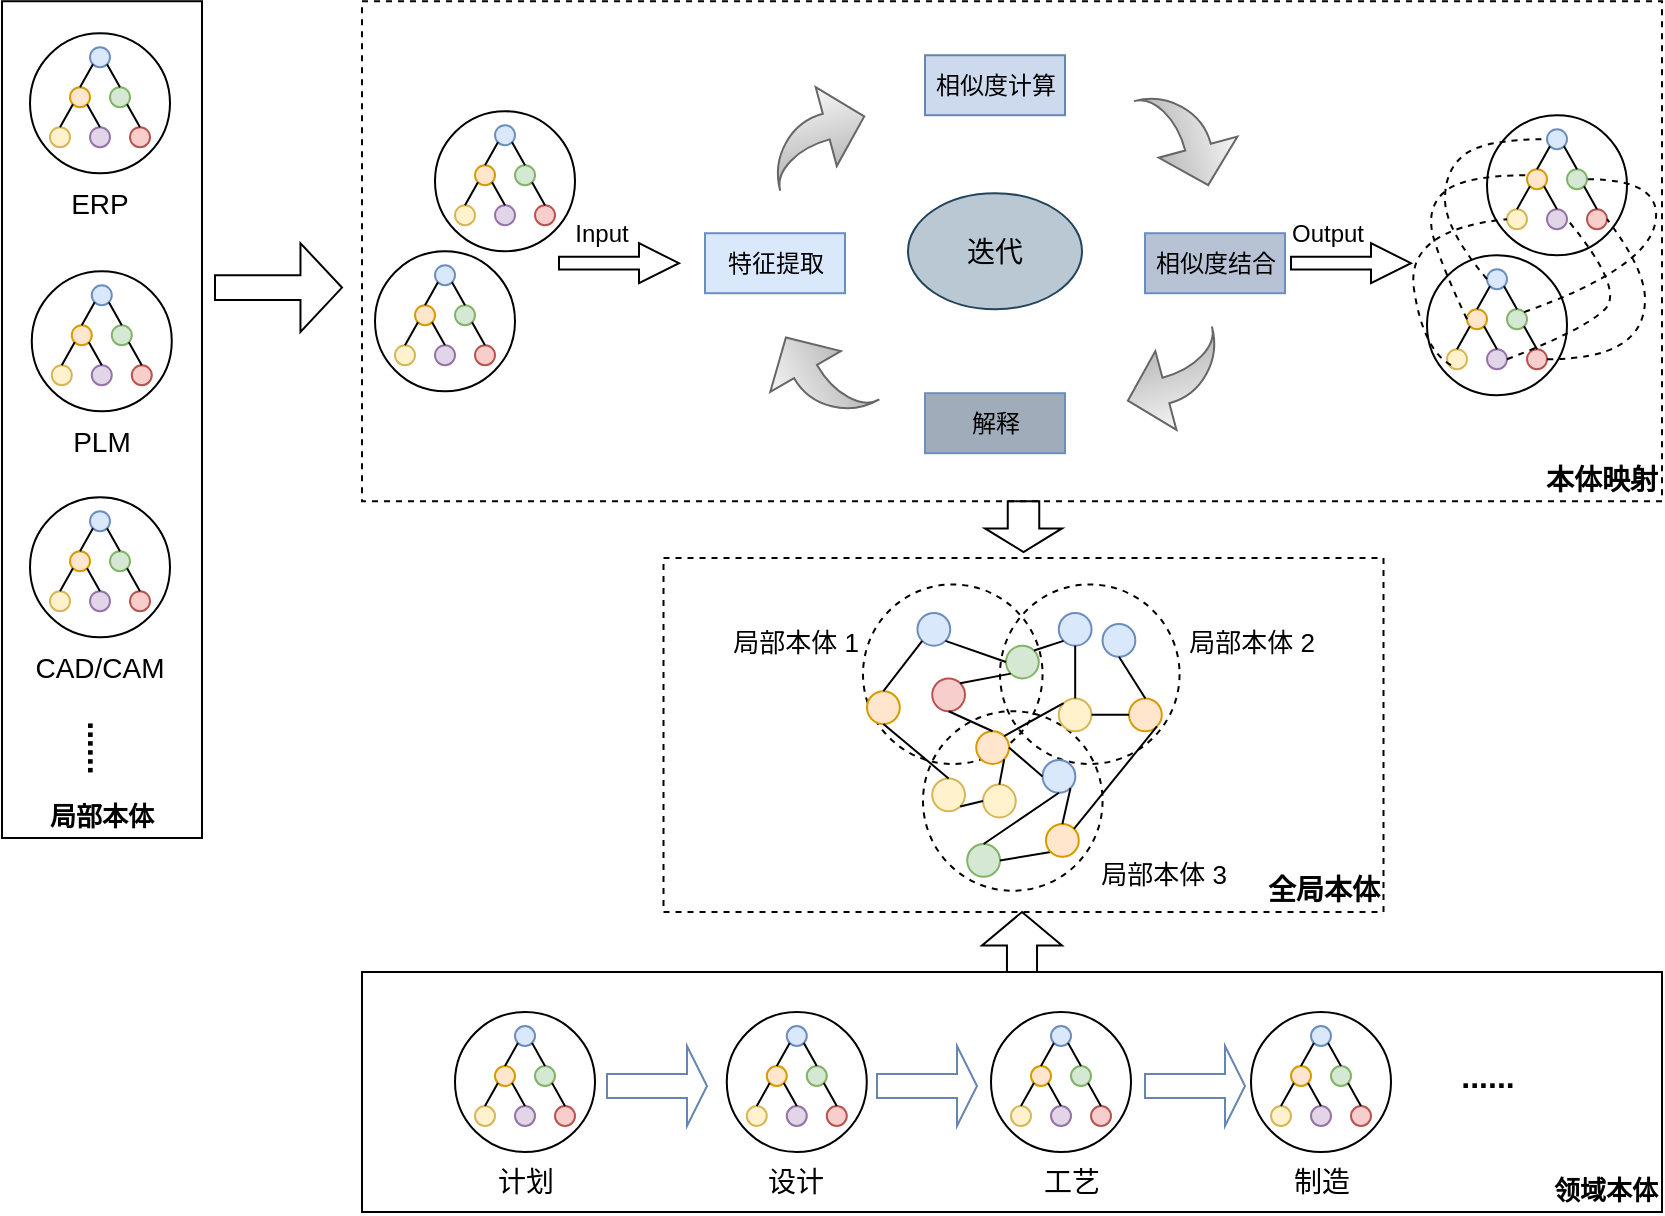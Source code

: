 <mxfile version="16.6.4" type="github" pages="2">
  <diagram id="eH2NaIRgt8ivTFPS_C4d" name="Page-1">
    <mxGraphModel dx="2025" dy="964" grid="1" gridSize="10" guides="1" tooltips="1" connect="1" arrows="1" fold="1" page="1" pageScale="1" pageWidth="827" pageHeight="1169" math="0" shadow="0">
      <root>
        <mxCell id="0" />
        <mxCell id="1" parent="0" />
        <mxCell id="_Voz9XMiUNPfRl7ly0Tl-1" value="&lt;font style=&quot;font-size: 14px&quot;&gt;&lt;b&gt;本体映射&lt;/b&gt;&lt;/font&gt;" style="rounded=0;whiteSpace=wrap;html=1;dashed=1;fillColor=none;verticalAlign=bottom;fontColor=#000000;align=right;" parent="1" vertex="1">
          <mxGeometry x="-629" y="154.61" width="650" height="250" as="geometry" />
        </mxCell>
        <mxCell id="_Voz9XMiUNPfRl7ly0Tl-286" value="" style="ellipse;whiteSpace=wrap;html=1;aspect=fixed;fillColor=none;dashed=1;" parent="1" vertex="1">
          <mxGeometry x="-310" y="446.22" width="89.78" height="89.78" as="geometry" />
        </mxCell>
        <mxCell id="_Voz9XMiUNPfRl7ly0Tl-287" value="" style="ellipse;whiteSpace=wrap;html=1;aspect=fixed;fillColor=none;dashed=1;" parent="1" vertex="1">
          <mxGeometry x="-348.5" y="509.61" width="89.78" height="89.78" as="geometry" />
        </mxCell>
        <mxCell id="_Voz9XMiUNPfRl7ly0Tl-107" value="迭代" style="ellipse;whiteSpace=wrap;html=1;fontSize=14;fillColor=#bac8d3;strokeColor=#23445d;" parent="1" vertex="1">
          <mxGeometry x="-356" y="250.61" width="87" height="58" as="geometry" />
        </mxCell>
        <mxCell id="_Voz9XMiUNPfRl7ly0Tl-65" value="" style="ellipse;whiteSpace=wrap;html=1;aspect=fixed;fillColor=none;" parent="1" vertex="1">
          <mxGeometry x="-96.5" y="281.61" width="70" height="70" as="geometry" />
        </mxCell>
        <mxCell id="_Voz9XMiUNPfRl7ly0Tl-77" value="" style="ellipse;whiteSpace=wrap;html=1;aspect=fixed;fillColor=none;" parent="1" vertex="1">
          <mxGeometry x="-66.5" y="211.61" width="70" height="70" as="geometry" />
        </mxCell>
        <mxCell id="_Voz9XMiUNPfRl7ly0Tl-17" value="" style="ellipse;whiteSpace=wrap;html=1;aspect=fixed;fillColor=none;" parent="1" vertex="1">
          <mxGeometry x="-622.5" y="279.61" width="70" height="70" as="geometry" />
        </mxCell>
        <mxCell id="_Voz9XMiUNPfRl7ly0Tl-29" value="" style="ellipse;whiteSpace=wrap;html=1;aspect=fixed;fillColor=none;" parent="1" vertex="1">
          <mxGeometry x="-592.5" y="209.61" width="70" height="70" as="geometry" />
        </mxCell>
        <mxCell id="_Voz9XMiUNPfRl7ly0Tl-2" value="" style="ellipse;whiteSpace=wrap;html=1;aspect=fixed;fillColor=#ffe6cc;strokeColor=#d79b00;" parent="1" vertex="1">
          <mxGeometry x="-602.5" y="306.61" width="10" height="10" as="geometry" />
        </mxCell>
        <mxCell id="_Voz9XMiUNPfRl7ly0Tl-3" value="" style="ellipse;whiteSpace=wrap;html=1;aspect=fixed;fillColor=#dae8fc;strokeColor=#6c8ebf;" parent="1" vertex="1">
          <mxGeometry x="-592.5" y="286.61" width="10" height="10" as="geometry" />
        </mxCell>
        <mxCell id="_Voz9XMiUNPfRl7ly0Tl-7" value="" style="ellipse;whiteSpace=wrap;html=1;aspect=fixed;fillColor=#e1d5e7;strokeColor=#9673a6;" parent="1" vertex="1">
          <mxGeometry x="-592.5" y="326.61" width="10" height="10" as="geometry" />
        </mxCell>
        <mxCell id="_Voz9XMiUNPfRl7ly0Tl-8" value="" style="ellipse;whiteSpace=wrap;html=1;aspect=fixed;fillColor=#d5e8d4;strokeColor=#82b366;" parent="1" vertex="1">
          <mxGeometry x="-582.5" y="306.61" width="10" height="10" as="geometry" />
        </mxCell>
        <mxCell id="_Voz9XMiUNPfRl7ly0Tl-9" value="" style="ellipse;whiteSpace=wrap;html=1;aspect=fixed;fillColor=#f8cecc;strokeColor=#b85450;" parent="1" vertex="1">
          <mxGeometry x="-572.5" y="326.61" width="10" height="10" as="geometry" />
        </mxCell>
        <mxCell id="_Voz9XMiUNPfRl7ly0Tl-10" value="" style="ellipse;whiteSpace=wrap;html=1;aspect=fixed;fillColor=#fff2cc;strokeColor=#d6b656;" parent="1" vertex="1">
          <mxGeometry x="-612.5" y="326.61" width="10" height="10" as="geometry" />
        </mxCell>
        <mxCell id="_Voz9XMiUNPfRl7ly0Tl-11" value="" style="endArrow=none;html=1;rounded=0;entryX=0;entryY=1;entryDx=0;entryDy=0;exitX=0.5;exitY=0;exitDx=0;exitDy=0;" parent="1" source="_Voz9XMiUNPfRl7ly0Tl-2" target="_Voz9XMiUNPfRl7ly0Tl-3" edge="1">
          <mxGeometry width="50" height="50" relative="1" as="geometry">
            <mxPoint x="-682.5" y="326.61" as="sourcePoint" />
            <mxPoint x="-632.5" y="276.61" as="targetPoint" />
          </mxGeometry>
        </mxCell>
        <mxCell id="_Voz9XMiUNPfRl7ly0Tl-12" value="" style="endArrow=none;html=1;rounded=0;exitX=0.5;exitY=0;exitDx=0;exitDy=0;entryX=1;entryY=1;entryDx=0;entryDy=0;" parent="1" source="_Voz9XMiUNPfRl7ly0Tl-8" target="_Voz9XMiUNPfRl7ly0Tl-3" edge="1">
          <mxGeometry width="50" height="50" relative="1" as="geometry">
            <mxPoint x="-682.5" y="326.61" as="sourcePoint" />
            <mxPoint x="-572.5" y="296.61" as="targetPoint" />
          </mxGeometry>
        </mxCell>
        <mxCell id="_Voz9XMiUNPfRl7ly0Tl-14" value="" style="endArrow=none;html=1;rounded=0;entryX=0;entryY=1;entryDx=0;entryDy=0;exitX=0.5;exitY=0;exitDx=0;exitDy=0;" parent="1" source="_Voz9XMiUNPfRl7ly0Tl-10" target="_Voz9XMiUNPfRl7ly0Tl-2" edge="1">
          <mxGeometry width="50" height="50" relative="1" as="geometry">
            <mxPoint x="-608.5" y="325.61" as="sourcePoint" />
            <mxPoint x="-602.5" y="314.61" as="targetPoint" />
          </mxGeometry>
        </mxCell>
        <mxCell id="_Voz9XMiUNPfRl7ly0Tl-15" value="" style="endArrow=none;html=1;rounded=0;exitX=0.5;exitY=0;exitDx=0;exitDy=0;entryX=1;entryY=1;entryDx=0;entryDy=0;" parent="1" source="_Voz9XMiUNPfRl7ly0Tl-7" target="_Voz9XMiUNPfRl7ly0Tl-2" edge="1">
          <mxGeometry width="50" height="50" relative="1" as="geometry">
            <mxPoint x="-567.5" y="316.61" as="sourcePoint" />
            <mxPoint x="-573.964" y="305.146" as="targetPoint" />
          </mxGeometry>
        </mxCell>
        <mxCell id="_Voz9XMiUNPfRl7ly0Tl-16" value="" style="endArrow=none;html=1;rounded=0;exitX=0.5;exitY=0;exitDx=0;exitDy=0;entryX=1;entryY=1;entryDx=0;entryDy=0;" parent="1" source="_Voz9XMiUNPfRl7ly0Tl-9" target="_Voz9XMiUNPfRl7ly0Tl-8" edge="1">
          <mxGeometry width="50" height="50" relative="1" as="geometry">
            <mxPoint x="-577.5" y="336.61" as="sourcePoint" />
            <mxPoint x="-583.964" y="325.146" as="targetPoint" />
          </mxGeometry>
        </mxCell>
        <mxCell id="_Voz9XMiUNPfRl7ly0Tl-18" value="" style="ellipse;whiteSpace=wrap;html=1;aspect=fixed;fillColor=#ffe6cc;strokeColor=#d79b00;" parent="1" vertex="1">
          <mxGeometry x="-572.5" y="236.61" width="10" height="10" as="geometry" />
        </mxCell>
        <mxCell id="_Voz9XMiUNPfRl7ly0Tl-19" value="" style="ellipse;whiteSpace=wrap;html=1;aspect=fixed;fillColor=#dae8fc;strokeColor=#6c8ebf;" parent="1" vertex="1">
          <mxGeometry x="-562.5" y="216.61" width="10" height="10" as="geometry" />
        </mxCell>
        <mxCell id="_Voz9XMiUNPfRl7ly0Tl-20" value="" style="ellipse;whiteSpace=wrap;html=1;aspect=fixed;fillColor=#e1d5e7;strokeColor=#9673a6;" parent="1" vertex="1">
          <mxGeometry x="-562.5" y="256.61" width="10" height="10" as="geometry" />
        </mxCell>
        <mxCell id="_Voz9XMiUNPfRl7ly0Tl-21" value="" style="ellipse;whiteSpace=wrap;html=1;aspect=fixed;fillColor=#d5e8d4;strokeColor=#82b366;" parent="1" vertex="1">
          <mxGeometry x="-552.5" y="236.61" width="10" height="10" as="geometry" />
        </mxCell>
        <mxCell id="_Voz9XMiUNPfRl7ly0Tl-22" value="" style="ellipse;whiteSpace=wrap;html=1;aspect=fixed;fillColor=#f8cecc;strokeColor=#b85450;" parent="1" vertex="1">
          <mxGeometry x="-542.5" y="256.61" width="10" height="10" as="geometry" />
        </mxCell>
        <mxCell id="_Voz9XMiUNPfRl7ly0Tl-23" value="" style="ellipse;whiteSpace=wrap;html=1;aspect=fixed;fillColor=#fff2cc;strokeColor=#d6b656;" parent="1" vertex="1">
          <mxGeometry x="-582.5" y="256.61" width="10" height="10" as="geometry" />
        </mxCell>
        <mxCell id="_Voz9XMiUNPfRl7ly0Tl-24" value="" style="endArrow=none;html=1;rounded=0;entryX=0;entryY=1;entryDx=0;entryDy=0;exitX=0.5;exitY=0;exitDx=0;exitDy=0;" parent="1" source="_Voz9XMiUNPfRl7ly0Tl-18" target="_Voz9XMiUNPfRl7ly0Tl-19" edge="1">
          <mxGeometry width="50" height="50" relative="1" as="geometry">
            <mxPoint x="-652.5" y="256.61" as="sourcePoint" />
            <mxPoint x="-602.5" y="206.61" as="targetPoint" />
          </mxGeometry>
        </mxCell>
        <mxCell id="_Voz9XMiUNPfRl7ly0Tl-25" value="" style="endArrow=none;html=1;rounded=0;exitX=0.5;exitY=0;exitDx=0;exitDy=0;entryX=1;entryY=1;entryDx=0;entryDy=0;" parent="1" source="_Voz9XMiUNPfRl7ly0Tl-21" target="_Voz9XMiUNPfRl7ly0Tl-19" edge="1">
          <mxGeometry width="50" height="50" relative="1" as="geometry">
            <mxPoint x="-652.5" y="256.61" as="sourcePoint" />
            <mxPoint x="-542.5" y="226.61" as="targetPoint" />
          </mxGeometry>
        </mxCell>
        <mxCell id="_Voz9XMiUNPfRl7ly0Tl-26" value="" style="endArrow=none;html=1;rounded=0;entryX=0;entryY=1;entryDx=0;entryDy=0;exitX=0.5;exitY=0;exitDx=0;exitDy=0;" parent="1" source="_Voz9XMiUNPfRl7ly0Tl-23" target="_Voz9XMiUNPfRl7ly0Tl-18" edge="1">
          <mxGeometry width="50" height="50" relative="1" as="geometry">
            <mxPoint x="-578.5" y="255.61" as="sourcePoint" />
            <mxPoint x="-572.5" y="244.61" as="targetPoint" />
          </mxGeometry>
        </mxCell>
        <mxCell id="_Voz9XMiUNPfRl7ly0Tl-27" value="" style="endArrow=none;html=1;rounded=0;exitX=0.5;exitY=0;exitDx=0;exitDy=0;entryX=1;entryY=1;entryDx=0;entryDy=0;" parent="1" source="_Voz9XMiUNPfRl7ly0Tl-20" target="_Voz9XMiUNPfRl7ly0Tl-18" edge="1">
          <mxGeometry width="50" height="50" relative="1" as="geometry">
            <mxPoint x="-537.5" y="246.61" as="sourcePoint" />
            <mxPoint x="-543.964" y="235.146" as="targetPoint" />
          </mxGeometry>
        </mxCell>
        <mxCell id="_Voz9XMiUNPfRl7ly0Tl-28" value="" style="endArrow=none;html=1;rounded=0;exitX=0.5;exitY=0;exitDx=0;exitDy=0;entryX=1;entryY=1;entryDx=0;entryDy=0;" parent="1" source="_Voz9XMiUNPfRl7ly0Tl-22" target="_Voz9XMiUNPfRl7ly0Tl-21" edge="1">
          <mxGeometry width="50" height="50" relative="1" as="geometry">
            <mxPoint x="-547.5" y="266.61" as="sourcePoint" />
            <mxPoint x="-553.964" y="255.146" as="targetPoint" />
          </mxGeometry>
        </mxCell>
        <mxCell id="_Voz9XMiUNPfRl7ly0Tl-54" value="" style="ellipse;whiteSpace=wrap;html=1;aspect=fixed;fillColor=#ffe6cc;strokeColor=#d79b00;" parent="1" vertex="1">
          <mxGeometry x="-76.5" y="308.61" width="10" height="10" as="geometry" />
        </mxCell>
        <mxCell id="_Voz9XMiUNPfRl7ly0Tl-55" value="" style="ellipse;whiteSpace=wrap;html=1;aspect=fixed;fillColor=#dae8fc;strokeColor=#6c8ebf;" parent="1" vertex="1">
          <mxGeometry x="-66.5" y="288.61" width="10" height="10" as="geometry" />
        </mxCell>
        <mxCell id="_Voz9XMiUNPfRl7ly0Tl-56" value="" style="ellipse;whiteSpace=wrap;html=1;aspect=fixed;fillColor=#e1d5e7;strokeColor=#9673a6;" parent="1" vertex="1">
          <mxGeometry x="-66.5" y="328.61" width="10" height="10" as="geometry" />
        </mxCell>
        <mxCell id="_Voz9XMiUNPfRl7ly0Tl-57" value="" style="ellipse;whiteSpace=wrap;html=1;aspect=fixed;fillColor=#d5e8d4;strokeColor=#82b366;" parent="1" vertex="1">
          <mxGeometry x="-56.5" y="308.61" width="10" height="10" as="geometry" />
        </mxCell>
        <mxCell id="_Voz9XMiUNPfRl7ly0Tl-58" value="" style="ellipse;whiteSpace=wrap;html=1;aspect=fixed;fillColor=#f8cecc;strokeColor=#b85450;" parent="1" vertex="1">
          <mxGeometry x="-46.5" y="328.61" width="10" height="10" as="geometry" />
        </mxCell>
        <mxCell id="_Voz9XMiUNPfRl7ly0Tl-59" value="" style="ellipse;whiteSpace=wrap;html=1;aspect=fixed;fillColor=#fff2cc;strokeColor=#d6b656;" parent="1" vertex="1">
          <mxGeometry x="-86.5" y="328.61" width="10" height="10" as="geometry" />
        </mxCell>
        <mxCell id="_Voz9XMiUNPfRl7ly0Tl-60" value="" style="endArrow=none;html=1;rounded=0;entryX=0;entryY=1;entryDx=0;entryDy=0;exitX=0.5;exitY=0;exitDx=0;exitDy=0;" parent="1" source="_Voz9XMiUNPfRl7ly0Tl-54" target="_Voz9XMiUNPfRl7ly0Tl-55" edge="1">
          <mxGeometry width="50" height="50" relative="1" as="geometry">
            <mxPoint x="-156.5" y="328.61" as="sourcePoint" />
            <mxPoint x="-106.5" y="278.61" as="targetPoint" />
          </mxGeometry>
        </mxCell>
        <mxCell id="_Voz9XMiUNPfRl7ly0Tl-61" value="" style="endArrow=none;html=1;rounded=0;exitX=0.5;exitY=0;exitDx=0;exitDy=0;entryX=1;entryY=1;entryDx=0;entryDy=0;" parent="1" source="_Voz9XMiUNPfRl7ly0Tl-57" target="_Voz9XMiUNPfRl7ly0Tl-55" edge="1">
          <mxGeometry width="50" height="50" relative="1" as="geometry">
            <mxPoint x="-156.5" y="328.61" as="sourcePoint" />
            <mxPoint x="-46.5" y="298.61" as="targetPoint" />
          </mxGeometry>
        </mxCell>
        <mxCell id="_Voz9XMiUNPfRl7ly0Tl-62" value="" style="endArrow=none;html=1;rounded=0;entryX=0;entryY=1;entryDx=0;entryDy=0;exitX=0.5;exitY=0;exitDx=0;exitDy=0;" parent="1" source="_Voz9XMiUNPfRl7ly0Tl-59" target="_Voz9XMiUNPfRl7ly0Tl-54" edge="1">
          <mxGeometry width="50" height="50" relative="1" as="geometry">
            <mxPoint x="-82.5" y="327.61" as="sourcePoint" />
            <mxPoint x="-76.5" y="316.61" as="targetPoint" />
          </mxGeometry>
        </mxCell>
        <mxCell id="_Voz9XMiUNPfRl7ly0Tl-63" value="" style="endArrow=none;html=1;rounded=0;exitX=0.5;exitY=0;exitDx=0;exitDy=0;entryX=1;entryY=1;entryDx=0;entryDy=0;" parent="1" source="_Voz9XMiUNPfRl7ly0Tl-56" target="_Voz9XMiUNPfRl7ly0Tl-54" edge="1">
          <mxGeometry width="50" height="50" relative="1" as="geometry">
            <mxPoint x="-41.5" y="318.61" as="sourcePoint" />
            <mxPoint x="-47.964" y="307.146" as="targetPoint" />
          </mxGeometry>
        </mxCell>
        <mxCell id="_Voz9XMiUNPfRl7ly0Tl-64" value="" style="endArrow=none;html=1;rounded=0;exitX=0.5;exitY=0;exitDx=0;exitDy=0;entryX=1;entryY=1;entryDx=0;entryDy=0;" parent="1" source="_Voz9XMiUNPfRl7ly0Tl-58" target="_Voz9XMiUNPfRl7ly0Tl-57" edge="1">
          <mxGeometry width="50" height="50" relative="1" as="geometry">
            <mxPoint x="-51.5" y="338.61" as="sourcePoint" />
            <mxPoint x="-57.964" y="327.146" as="targetPoint" />
          </mxGeometry>
        </mxCell>
        <mxCell id="_Voz9XMiUNPfRl7ly0Tl-66" value="" style="ellipse;whiteSpace=wrap;html=1;aspect=fixed;fillColor=#ffe6cc;strokeColor=#d79b00;" parent="1" vertex="1">
          <mxGeometry x="-46.5" y="238.61" width="10" height="10" as="geometry" />
        </mxCell>
        <mxCell id="_Voz9XMiUNPfRl7ly0Tl-67" value="" style="ellipse;whiteSpace=wrap;html=1;aspect=fixed;fillColor=#dae8fc;strokeColor=#6c8ebf;" parent="1" vertex="1">
          <mxGeometry x="-36.5" y="218.61" width="10" height="10" as="geometry" />
        </mxCell>
        <mxCell id="_Voz9XMiUNPfRl7ly0Tl-68" value="" style="ellipse;whiteSpace=wrap;html=1;aspect=fixed;fillColor=#e1d5e7;strokeColor=#9673a6;" parent="1" vertex="1">
          <mxGeometry x="-36.5" y="258.61" width="10" height="10" as="geometry" />
        </mxCell>
        <mxCell id="_Voz9XMiUNPfRl7ly0Tl-69" value="" style="ellipse;whiteSpace=wrap;html=1;aspect=fixed;fillColor=#d5e8d4;strokeColor=#82b366;" parent="1" vertex="1">
          <mxGeometry x="-26.5" y="238.61" width="10" height="10" as="geometry" />
        </mxCell>
        <mxCell id="_Voz9XMiUNPfRl7ly0Tl-70" value="" style="ellipse;whiteSpace=wrap;html=1;aspect=fixed;fillColor=#f8cecc;strokeColor=#b85450;" parent="1" vertex="1">
          <mxGeometry x="-16.5" y="258.61" width="10" height="10" as="geometry" />
        </mxCell>
        <mxCell id="_Voz9XMiUNPfRl7ly0Tl-71" value="" style="ellipse;whiteSpace=wrap;html=1;aspect=fixed;fillColor=#fff2cc;strokeColor=#d6b656;" parent="1" vertex="1">
          <mxGeometry x="-56.5" y="258.61" width="10" height="10" as="geometry" />
        </mxCell>
        <mxCell id="_Voz9XMiUNPfRl7ly0Tl-72" value="" style="endArrow=none;html=1;rounded=0;entryX=0;entryY=1;entryDx=0;entryDy=0;exitX=0.5;exitY=0;exitDx=0;exitDy=0;" parent="1" source="_Voz9XMiUNPfRl7ly0Tl-66" target="_Voz9XMiUNPfRl7ly0Tl-67" edge="1">
          <mxGeometry width="50" height="50" relative="1" as="geometry">
            <mxPoint x="-126.5" y="258.61" as="sourcePoint" />
            <mxPoint x="-76.5" y="208.61" as="targetPoint" />
          </mxGeometry>
        </mxCell>
        <mxCell id="_Voz9XMiUNPfRl7ly0Tl-73" value="" style="endArrow=none;html=1;rounded=0;exitX=0.5;exitY=0;exitDx=0;exitDy=0;entryX=1;entryY=1;entryDx=0;entryDy=0;" parent="1" source="_Voz9XMiUNPfRl7ly0Tl-69" target="_Voz9XMiUNPfRl7ly0Tl-67" edge="1">
          <mxGeometry width="50" height="50" relative="1" as="geometry">
            <mxPoint x="-126.5" y="258.61" as="sourcePoint" />
            <mxPoint x="-16.5" y="228.61" as="targetPoint" />
          </mxGeometry>
        </mxCell>
        <mxCell id="_Voz9XMiUNPfRl7ly0Tl-74" value="" style="endArrow=none;html=1;rounded=0;entryX=0;entryY=1;entryDx=0;entryDy=0;exitX=0.5;exitY=0;exitDx=0;exitDy=0;" parent="1" source="_Voz9XMiUNPfRl7ly0Tl-71" target="_Voz9XMiUNPfRl7ly0Tl-66" edge="1">
          <mxGeometry width="50" height="50" relative="1" as="geometry">
            <mxPoint x="-52.5" y="257.61" as="sourcePoint" />
            <mxPoint x="-46.5" y="246.61" as="targetPoint" />
          </mxGeometry>
        </mxCell>
        <mxCell id="_Voz9XMiUNPfRl7ly0Tl-75" value="" style="endArrow=none;html=1;rounded=0;exitX=0.5;exitY=0;exitDx=0;exitDy=0;entryX=1;entryY=1;entryDx=0;entryDy=0;" parent="1" source="_Voz9XMiUNPfRl7ly0Tl-68" target="_Voz9XMiUNPfRl7ly0Tl-66" edge="1">
          <mxGeometry width="50" height="50" relative="1" as="geometry">
            <mxPoint x="-11.5" y="248.61" as="sourcePoint" />
            <mxPoint x="-17.964" y="237.146" as="targetPoint" />
          </mxGeometry>
        </mxCell>
        <mxCell id="_Voz9XMiUNPfRl7ly0Tl-76" value="" style="endArrow=none;html=1;rounded=0;exitX=0.5;exitY=0;exitDx=0;exitDy=0;entryX=1;entryY=1;entryDx=0;entryDy=0;" parent="1" source="_Voz9XMiUNPfRl7ly0Tl-70" target="_Voz9XMiUNPfRl7ly0Tl-69" edge="1">
          <mxGeometry width="50" height="50" relative="1" as="geometry">
            <mxPoint x="-21.5" y="268.61" as="sourcePoint" />
            <mxPoint x="-27.964" y="257.146" as="targetPoint" />
          </mxGeometry>
        </mxCell>
        <mxCell id="_Voz9XMiUNPfRl7ly0Tl-79" value="特征提取" style="rounded=0;whiteSpace=wrap;html=1;fillColor=#dae8fc;strokeColor=#6c8ebf;" parent="1" vertex="1">
          <mxGeometry x="-457.5" y="270.61" width="70" height="30" as="geometry" />
        </mxCell>
        <mxCell id="_Voz9XMiUNPfRl7ly0Tl-81" value="相似度计算" style="rounded=0;whiteSpace=wrap;html=1;fillColor=#CDDAED;strokeColor=#6585B3;" parent="1" vertex="1">
          <mxGeometry x="-347.5" y="181.61" width="70" height="30" as="geometry" />
        </mxCell>
        <mxCell id="_Voz9XMiUNPfRl7ly0Tl-82" value="相似度结合" style="rounded=0;whiteSpace=wrap;html=1;fillColor=#B7C2D4;strokeColor=#6c8ebf;" parent="1" vertex="1">
          <mxGeometry x="-237.5" y="270.61" width="70" height="30" as="geometry" />
        </mxCell>
        <mxCell id="_Voz9XMiUNPfRl7ly0Tl-83" value="解释" style="rounded=0;whiteSpace=wrap;html=1;fillColor=#A1ACBA;strokeColor=#6c8ebf;" parent="1" vertex="1">
          <mxGeometry x="-347.5" y="350.61" width="70" height="30" as="geometry" />
        </mxCell>
        <mxCell id="_Voz9XMiUNPfRl7ly0Tl-87" value="" style="html=1;shadow=0;dashed=0;align=center;verticalAlign=middle;shape=mxgraph.arrows2.jumpInArrow;dy=6.62;dx=19.67;arrowHead=40.8;fillColor=#F7F7F7;rotation=-15;gradientColor=#b3b3b3;strokeColor=#666666;" parent="1" vertex="1">
          <mxGeometry x="-426.61" y="198.23" width="50.18" height="45.39" as="geometry" />
        </mxCell>
        <mxCell id="_Voz9XMiUNPfRl7ly0Tl-88" value="" style="html=1;shadow=0;dashed=0;align=center;verticalAlign=middle;shape=mxgraph.arrows2.jumpInArrow;dy=6.62;dx=19.67;arrowHead=40.8;fillColor=#f5f5f5;rotation=-120;gradientColor=#b3b3b3;strokeColor=#666666;" parent="1" vertex="1">
          <mxGeometry x="-427.61" y="320.61" width="50.18" height="45.39" as="geometry" />
        </mxCell>
        <mxCell id="_Voz9XMiUNPfRl7ly0Tl-89" value="" style="html=1;shadow=0;dashed=0;align=center;verticalAlign=middle;shape=mxgraph.arrows2.jumpInArrow;dy=6.62;dx=19.67;arrowHead=40.8;fillColor=#f5f5f5;rotation=75;gradientColor=#b3b3b3;strokeColor=#666666;" parent="1" vertex="1">
          <mxGeometry x="-239.68" y="200.22" width="50.18" height="45.39" as="geometry" />
        </mxCell>
        <mxCell id="_Voz9XMiUNPfRl7ly0Tl-90" value="" style="html=1;shadow=0;dashed=0;align=center;verticalAlign=middle;shape=mxgraph.arrows2.jumpInArrow;dy=6.62;dx=19.67;arrowHead=40.8;fillColor=#f5f5f5;rotation=-195;direction=east;gradientColor=#b3b3b3;strokeColor=#666666;" parent="1" vertex="1">
          <mxGeometry x="-247.5" y="322.92" width="50.18" height="45.39" as="geometry" />
        </mxCell>
        <mxCell id="_Voz9XMiUNPfRl7ly0Tl-91" value="" style="html=1;shadow=0;dashed=0;align=center;verticalAlign=middle;shape=mxgraph.arrows2.arrow;dy=0.68;dx=20;notch=0;fillColor=none;" parent="1" vertex="1">
          <mxGeometry x="-530.5" y="275.61" width="60" height="20" as="geometry" />
        </mxCell>
        <mxCell id="_Voz9XMiUNPfRl7ly0Tl-92" value="Input" style="text;html=1;strokeColor=none;fillColor=none;align=center;verticalAlign=middle;whiteSpace=wrap;rounded=0;" parent="1" vertex="1">
          <mxGeometry x="-539.5" y="262.61" width="60" height="17" as="geometry" />
        </mxCell>
        <mxCell id="_Voz9XMiUNPfRl7ly0Tl-96" value="" style="html=1;shadow=0;dashed=0;align=center;verticalAlign=middle;shape=mxgraph.arrows2.arrow;dy=0.68;dx=20;notch=0;fillColor=none;" parent="1" vertex="1">
          <mxGeometry x="-164.5" y="275.61" width="60" height="20" as="geometry" />
        </mxCell>
        <mxCell id="_Voz9XMiUNPfRl7ly0Tl-97" value="Output" style="text;html=1;strokeColor=none;fillColor=none;align=center;verticalAlign=middle;whiteSpace=wrap;rounded=0;" parent="1" vertex="1">
          <mxGeometry x="-176.5" y="260.61" width="60" height="20" as="geometry" />
        </mxCell>
        <mxCell id="_Voz9XMiUNPfRl7ly0Tl-99" value="" style="curved=1;endArrow=none;html=1;rounded=0;endFill=0;dashed=1;exitX=0.257;exitY=0.814;exitDx=0;exitDy=0;exitPerimeter=0;entryX=0;entryY=0.5;entryDx=0;entryDy=0;" parent="1" target="_Voz9XMiUNPfRl7ly0Tl-71" edge="1">
          <mxGeometry width="50" height="50" relative="1" as="geometry">
            <mxPoint x="-84.51" y="336.59" as="sourcePoint" />
            <mxPoint x="-58.5" y="258.61" as="targetPoint" />
            <Array as="points">
              <mxPoint x="-98.5" y="328.61" />
              <mxPoint x="-107.5" y="268.61" />
            </Array>
          </mxGeometry>
        </mxCell>
        <mxCell id="_Voz9XMiUNPfRl7ly0Tl-100" value="" style="curved=1;endArrow=none;html=1;rounded=0;endFill=0;dashed=1;entryX=0.257;entryY=0.814;entryDx=0;entryDy=0;entryPerimeter=0;exitX=0;exitY=0.5;exitDx=0;exitDy=0;" parent="1" source="_Voz9XMiUNPfRl7ly0Tl-54" edge="1">
          <mxGeometry width="50" height="50" relative="1" as="geometry">
            <mxPoint x="-61.5" y="368.61" as="sourcePoint" />
            <mxPoint x="-45.51" y="241.59" as="targetPoint" />
            <Array as="points">
              <mxPoint x="-88.5" y="288.61" />
              <mxPoint x="-97.5" y="258.61" />
              <mxPoint x="-78.5" y="241.61" />
            </Array>
          </mxGeometry>
        </mxCell>
        <mxCell id="_Voz9XMiUNPfRl7ly0Tl-101" value="" style="curved=1;endArrow=none;html=1;rounded=0;endFill=0;dashed=1;entryX=0;entryY=0.5;entryDx=0;entryDy=0;exitX=0;exitY=0.5;exitDx=0;exitDy=0;" parent="1" source="_Voz9XMiUNPfRl7ly0Tl-55" target="_Voz9XMiUNPfRl7ly0Tl-67" edge="1">
          <mxGeometry width="50" height="50" relative="1" as="geometry">
            <mxPoint x="-66.5" y="323.61" as="sourcePoint" />
            <mxPoint x="-35.51" y="251.59" as="targetPoint" />
            <Array as="points">
              <mxPoint x="-87.5" y="268.61" />
              <mxPoint x="-87.5" y="238.61" />
              <mxPoint x="-67.5" y="223.61" />
            </Array>
          </mxGeometry>
        </mxCell>
        <mxCell id="_Voz9XMiUNPfRl7ly0Tl-102" value="" style="curved=1;endArrow=none;html=1;rounded=0;endFill=0;dashed=1;entryX=1;entryY=0.5;entryDx=0;entryDy=0;exitX=1;exitY=0;exitDx=0;exitDy=0;" parent="1" source="_Voz9XMiUNPfRl7ly0Tl-57" target="_Voz9XMiUNPfRl7ly0Tl-69" edge="1">
          <mxGeometry width="50" height="50" relative="1" as="geometry">
            <mxPoint x="-56.5" y="303.61" as="sourcePoint" />
            <mxPoint x="-26.5" y="233.61" as="targetPoint" />
            <Array as="points">
              <mxPoint x="12.5" y="288.61" />
              <mxPoint x="22.5" y="243.61" />
            </Array>
          </mxGeometry>
        </mxCell>
        <mxCell id="_Voz9XMiUNPfRl7ly0Tl-104" value="" style="curved=1;endArrow=none;html=1;rounded=0;endFill=0;dashed=1;entryX=1;entryY=0.5;entryDx=0;entryDy=0;exitX=1;exitY=0.5;exitDx=0;exitDy=0;" parent="1" source="_Voz9XMiUNPfRl7ly0Tl-58" target="_Voz9XMiUNPfRl7ly0Tl-70" edge="1">
          <mxGeometry width="50" height="50" relative="1" as="geometry">
            <mxPoint x="-37.964" y="320.074" as="sourcePoint" />
            <mxPoint x="-6.5" y="253.61" as="targetPoint" />
            <Array as="points">
              <mxPoint x="-11.5" y="333.61" />
              <mxPoint x="12.5" y="318.61" />
              <mxPoint x="12.5" y="288.61" />
            </Array>
          </mxGeometry>
        </mxCell>
        <mxCell id="_Voz9XMiUNPfRl7ly0Tl-105" value="" style="curved=1;endArrow=none;html=1;rounded=0;endFill=0;dashed=1;entryX=1;entryY=0.5;entryDx=0;entryDy=0;exitX=1;exitY=0.5;exitDx=0;exitDy=0;" parent="1" source="_Voz9XMiUNPfRl7ly0Tl-56" target="_Voz9XMiUNPfRl7ly0Tl-68" edge="1">
          <mxGeometry width="50" height="50" relative="1" as="geometry">
            <mxPoint x="-26.5" y="343.61" as="sourcePoint" />
            <mxPoint x="3.5" y="273.61" as="targetPoint" />
            <Array as="points">
              <mxPoint x="-17.5" y="318.61" />
              <mxPoint x="2.5" y="298.61" />
            </Array>
          </mxGeometry>
        </mxCell>
        <mxCell id="_Voz9XMiUNPfRl7ly0Tl-108" value="" style="ellipse;whiteSpace=wrap;html=1;aspect=fixed;fillColor=none;" parent="1" vertex="1">
          <mxGeometry x="-582.5" y="660" width="70" height="70" as="geometry" />
        </mxCell>
        <mxCell id="_Voz9XMiUNPfRl7ly0Tl-109" value="" style="ellipse;whiteSpace=wrap;html=1;aspect=fixed;fillColor=#ffe6cc;strokeColor=#d79b00;" parent="1" vertex="1">
          <mxGeometry x="-562.5" y="687" width="10" height="10" as="geometry" />
        </mxCell>
        <mxCell id="_Voz9XMiUNPfRl7ly0Tl-110" value="" style="ellipse;whiteSpace=wrap;html=1;aspect=fixed;fillColor=#dae8fc;strokeColor=#6c8ebf;" parent="1" vertex="1">
          <mxGeometry x="-552.5" y="667" width="10" height="10" as="geometry" />
        </mxCell>
        <mxCell id="_Voz9XMiUNPfRl7ly0Tl-111" value="" style="ellipse;whiteSpace=wrap;html=1;aspect=fixed;fillColor=#e1d5e7;strokeColor=#9673a6;" parent="1" vertex="1">
          <mxGeometry x="-552.5" y="707" width="10" height="10" as="geometry" />
        </mxCell>
        <mxCell id="_Voz9XMiUNPfRl7ly0Tl-112" value="" style="ellipse;whiteSpace=wrap;html=1;aspect=fixed;fillColor=#d5e8d4;strokeColor=#82b366;" parent="1" vertex="1">
          <mxGeometry x="-542.5" y="687" width="10" height="10" as="geometry" />
        </mxCell>
        <mxCell id="_Voz9XMiUNPfRl7ly0Tl-113" value="" style="ellipse;whiteSpace=wrap;html=1;aspect=fixed;fillColor=#f8cecc;strokeColor=#b85450;" parent="1" vertex="1">
          <mxGeometry x="-532.5" y="707" width="10" height="10" as="geometry" />
        </mxCell>
        <mxCell id="_Voz9XMiUNPfRl7ly0Tl-114" value="" style="ellipse;whiteSpace=wrap;html=1;aspect=fixed;fillColor=#fff2cc;strokeColor=#d6b656;" parent="1" vertex="1">
          <mxGeometry x="-572.5" y="707" width="10" height="10" as="geometry" />
        </mxCell>
        <mxCell id="_Voz9XMiUNPfRl7ly0Tl-115" value="" style="endArrow=none;html=1;rounded=0;entryX=0;entryY=1;entryDx=0;entryDy=0;exitX=0.5;exitY=0;exitDx=0;exitDy=0;" parent="1" source="_Voz9XMiUNPfRl7ly0Tl-109" target="_Voz9XMiUNPfRl7ly0Tl-110" edge="1">
          <mxGeometry width="50" height="50" relative="1" as="geometry">
            <mxPoint x="-642.5" y="707" as="sourcePoint" />
            <mxPoint x="-592.5" y="657" as="targetPoint" />
          </mxGeometry>
        </mxCell>
        <mxCell id="_Voz9XMiUNPfRl7ly0Tl-116" value="" style="endArrow=none;html=1;rounded=0;exitX=0.5;exitY=0;exitDx=0;exitDy=0;entryX=1;entryY=1;entryDx=0;entryDy=0;" parent="1" source="_Voz9XMiUNPfRl7ly0Tl-112" target="_Voz9XMiUNPfRl7ly0Tl-110" edge="1">
          <mxGeometry width="50" height="50" relative="1" as="geometry">
            <mxPoint x="-642.5" y="707" as="sourcePoint" />
            <mxPoint x="-532.5" y="677" as="targetPoint" />
          </mxGeometry>
        </mxCell>
        <mxCell id="_Voz9XMiUNPfRl7ly0Tl-117" value="" style="endArrow=none;html=1;rounded=0;entryX=0;entryY=1;entryDx=0;entryDy=0;exitX=0.5;exitY=0;exitDx=0;exitDy=0;" parent="1" source="_Voz9XMiUNPfRl7ly0Tl-114" target="_Voz9XMiUNPfRl7ly0Tl-109" edge="1">
          <mxGeometry width="50" height="50" relative="1" as="geometry">
            <mxPoint x="-568.5" y="706" as="sourcePoint" />
            <mxPoint x="-562.5" y="695" as="targetPoint" />
          </mxGeometry>
        </mxCell>
        <mxCell id="_Voz9XMiUNPfRl7ly0Tl-118" value="" style="endArrow=none;html=1;rounded=0;exitX=0.5;exitY=0;exitDx=0;exitDy=0;entryX=1;entryY=1;entryDx=0;entryDy=0;" parent="1" source="_Voz9XMiUNPfRl7ly0Tl-111" target="_Voz9XMiUNPfRl7ly0Tl-109" edge="1">
          <mxGeometry width="50" height="50" relative="1" as="geometry">
            <mxPoint x="-527.5" y="697" as="sourcePoint" />
            <mxPoint x="-533.964" y="685.536" as="targetPoint" />
          </mxGeometry>
        </mxCell>
        <mxCell id="_Voz9XMiUNPfRl7ly0Tl-119" value="" style="endArrow=none;html=1;rounded=0;exitX=0.5;exitY=0;exitDx=0;exitDy=0;entryX=1;entryY=1;entryDx=0;entryDy=0;" parent="1" source="_Voz9XMiUNPfRl7ly0Tl-113" target="_Voz9XMiUNPfRl7ly0Tl-112" edge="1">
          <mxGeometry width="50" height="50" relative="1" as="geometry">
            <mxPoint x="-537.5" y="717" as="sourcePoint" />
            <mxPoint x="-543.964" y="705.536" as="targetPoint" />
          </mxGeometry>
        </mxCell>
        <mxCell id="_Voz9XMiUNPfRl7ly0Tl-120" value="" style="ellipse;whiteSpace=wrap;html=1;aspect=fixed;fillColor=none;" parent="1" vertex="1">
          <mxGeometry x="-446.61" y="660" width="70" height="70" as="geometry" />
        </mxCell>
        <mxCell id="_Voz9XMiUNPfRl7ly0Tl-121" value="" style="ellipse;whiteSpace=wrap;html=1;aspect=fixed;fillColor=#ffe6cc;strokeColor=#d79b00;" parent="1" vertex="1">
          <mxGeometry x="-426.61" y="687" width="10" height="10" as="geometry" />
        </mxCell>
        <mxCell id="_Voz9XMiUNPfRl7ly0Tl-122" value="" style="ellipse;whiteSpace=wrap;html=1;aspect=fixed;fillColor=#dae8fc;strokeColor=#6c8ebf;" parent="1" vertex="1">
          <mxGeometry x="-416.61" y="667" width="10" height="10" as="geometry" />
        </mxCell>
        <mxCell id="_Voz9XMiUNPfRl7ly0Tl-123" value="" style="ellipse;whiteSpace=wrap;html=1;aspect=fixed;fillColor=#e1d5e7;strokeColor=#9673a6;" parent="1" vertex="1">
          <mxGeometry x="-416.61" y="707" width="10" height="10" as="geometry" />
        </mxCell>
        <mxCell id="_Voz9XMiUNPfRl7ly0Tl-124" value="" style="ellipse;whiteSpace=wrap;html=1;aspect=fixed;fillColor=#d5e8d4;strokeColor=#82b366;" parent="1" vertex="1">
          <mxGeometry x="-406.61" y="687" width="10" height="10" as="geometry" />
        </mxCell>
        <mxCell id="_Voz9XMiUNPfRl7ly0Tl-125" value="" style="ellipse;whiteSpace=wrap;html=1;aspect=fixed;fillColor=#f8cecc;strokeColor=#b85450;" parent="1" vertex="1">
          <mxGeometry x="-396.61" y="707" width="10" height="10" as="geometry" />
        </mxCell>
        <mxCell id="_Voz9XMiUNPfRl7ly0Tl-126" value="" style="ellipse;whiteSpace=wrap;html=1;aspect=fixed;fillColor=#fff2cc;strokeColor=#d6b656;" parent="1" vertex="1">
          <mxGeometry x="-436.61" y="707" width="10" height="10" as="geometry" />
        </mxCell>
        <mxCell id="_Voz9XMiUNPfRl7ly0Tl-127" value="" style="endArrow=none;html=1;rounded=0;entryX=0;entryY=1;entryDx=0;entryDy=0;exitX=0.5;exitY=0;exitDx=0;exitDy=0;" parent="1" source="_Voz9XMiUNPfRl7ly0Tl-121" target="_Voz9XMiUNPfRl7ly0Tl-122" edge="1">
          <mxGeometry width="50" height="50" relative="1" as="geometry">
            <mxPoint x="-506.61" y="707" as="sourcePoint" />
            <mxPoint x="-456.61" y="657" as="targetPoint" />
          </mxGeometry>
        </mxCell>
        <mxCell id="_Voz9XMiUNPfRl7ly0Tl-128" value="" style="endArrow=none;html=1;rounded=0;exitX=0.5;exitY=0;exitDx=0;exitDy=0;entryX=1;entryY=1;entryDx=0;entryDy=0;" parent="1" source="_Voz9XMiUNPfRl7ly0Tl-124" target="_Voz9XMiUNPfRl7ly0Tl-122" edge="1">
          <mxGeometry width="50" height="50" relative="1" as="geometry">
            <mxPoint x="-506.61" y="707" as="sourcePoint" />
            <mxPoint x="-396.61" y="677" as="targetPoint" />
          </mxGeometry>
        </mxCell>
        <mxCell id="_Voz9XMiUNPfRl7ly0Tl-129" value="" style="endArrow=none;html=1;rounded=0;entryX=0;entryY=1;entryDx=0;entryDy=0;exitX=0.5;exitY=0;exitDx=0;exitDy=0;" parent="1" source="_Voz9XMiUNPfRl7ly0Tl-126" target="_Voz9XMiUNPfRl7ly0Tl-121" edge="1">
          <mxGeometry width="50" height="50" relative="1" as="geometry">
            <mxPoint x="-432.61" y="706" as="sourcePoint" />
            <mxPoint x="-426.61" y="695" as="targetPoint" />
          </mxGeometry>
        </mxCell>
        <mxCell id="_Voz9XMiUNPfRl7ly0Tl-130" value="" style="endArrow=none;html=1;rounded=0;exitX=0.5;exitY=0;exitDx=0;exitDy=0;entryX=1;entryY=1;entryDx=0;entryDy=0;" parent="1" source="_Voz9XMiUNPfRl7ly0Tl-123" target="_Voz9XMiUNPfRl7ly0Tl-121" edge="1">
          <mxGeometry width="50" height="50" relative="1" as="geometry">
            <mxPoint x="-391.61" y="697" as="sourcePoint" />
            <mxPoint x="-398.074" y="685.536" as="targetPoint" />
          </mxGeometry>
        </mxCell>
        <mxCell id="_Voz9XMiUNPfRl7ly0Tl-131" value="" style="endArrow=none;html=1;rounded=0;exitX=0.5;exitY=0;exitDx=0;exitDy=0;entryX=1;entryY=1;entryDx=0;entryDy=0;" parent="1" source="_Voz9XMiUNPfRl7ly0Tl-125" target="_Voz9XMiUNPfRl7ly0Tl-124" edge="1">
          <mxGeometry width="50" height="50" relative="1" as="geometry">
            <mxPoint x="-401.61" y="717" as="sourcePoint" />
            <mxPoint x="-408.074" y="705.536" as="targetPoint" />
          </mxGeometry>
        </mxCell>
        <mxCell id="_Voz9XMiUNPfRl7ly0Tl-132" value="" style="ellipse;whiteSpace=wrap;html=1;aspect=fixed;fillColor=none;" parent="1" vertex="1">
          <mxGeometry x="-314.5" y="660" width="70" height="70" as="geometry" />
        </mxCell>
        <mxCell id="_Voz9XMiUNPfRl7ly0Tl-133" value="" style="ellipse;whiteSpace=wrap;html=1;aspect=fixed;fillColor=#ffe6cc;strokeColor=#d79b00;" parent="1" vertex="1">
          <mxGeometry x="-294.5" y="687" width="10" height="10" as="geometry" />
        </mxCell>
        <mxCell id="_Voz9XMiUNPfRl7ly0Tl-134" value="" style="ellipse;whiteSpace=wrap;html=1;aspect=fixed;fillColor=#dae8fc;strokeColor=#6c8ebf;" parent="1" vertex="1">
          <mxGeometry x="-284.5" y="667" width="10" height="10" as="geometry" />
        </mxCell>
        <mxCell id="_Voz9XMiUNPfRl7ly0Tl-135" value="" style="ellipse;whiteSpace=wrap;html=1;aspect=fixed;fillColor=#e1d5e7;strokeColor=#9673a6;" parent="1" vertex="1">
          <mxGeometry x="-284.5" y="707" width="10" height="10" as="geometry" />
        </mxCell>
        <mxCell id="_Voz9XMiUNPfRl7ly0Tl-136" value="" style="ellipse;whiteSpace=wrap;html=1;aspect=fixed;fillColor=#d5e8d4;strokeColor=#82b366;" parent="1" vertex="1">
          <mxGeometry x="-274.5" y="687" width="10" height="10" as="geometry" />
        </mxCell>
        <mxCell id="_Voz9XMiUNPfRl7ly0Tl-137" value="" style="ellipse;whiteSpace=wrap;html=1;aspect=fixed;fillColor=#f8cecc;strokeColor=#b85450;" parent="1" vertex="1">
          <mxGeometry x="-264.5" y="707" width="10" height="10" as="geometry" />
        </mxCell>
        <mxCell id="_Voz9XMiUNPfRl7ly0Tl-138" value="" style="ellipse;whiteSpace=wrap;html=1;aspect=fixed;fillColor=#fff2cc;strokeColor=#d6b656;" parent="1" vertex="1">
          <mxGeometry x="-304.5" y="707" width="10" height="10" as="geometry" />
        </mxCell>
        <mxCell id="_Voz9XMiUNPfRl7ly0Tl-139" value="" style="endArrow=none;html=1;rounded=0;entryX=0;entryY=1;entryDx=0;entryDy=0;exitX=0.5;exitY=0;exitDx=0;exitDy=0;" parent="1" source="_Voz9XMiUNPfRl7ly0Tl-133" target="_Voz9XMiUNPfRl7ly0Tl-134" edge="1">
          <mxGeometry width="50" height="50" relative="1" as="geometry">
            <mxPoint x="-374.5" y="707" as="sourcePoint" />
            <mxPoint x="-324.5" y="657" as="targetPoint" />
          </mxGeometry>
        </mxCell>
        <mxCell id="_Voz9XMiUNPfRl7ly0Tl-140" value="" style="endArrow=none;html=1;rounded=0;exitX=0.5;exitY=0;exitDx=0;exitDy=0;entryX=1;entryY=1;entryDx=0;entryDy=0;" parent="1" source="_Voz9XMiUNPfRl7ly0Tl-136" target="_Voz9XMiUNPfRl7ly0Tl-134" edge="1">
          <mxGeometry width="50" height="50" relative="1" as="geometry">
            <mxPoint x="-374.5" y="707" as="sourcePoint" />
            <mxPoint x="-264.5" y="677" as="targetPoint" />
          </mxGeometry>
        </mxCell>
        <mxCell id="_Voz9XMiUNPfRl7ly0Tl-141" value="" style="endArrow=none;html=1;rounded=0;entryX=0;entryY=1;entryDx=0;entryDy=0;exitX=0.5;exitY=0;exitDx=0;exitDy=0;" parent="1" source="_Voz9XMiUNPfRl7ly0Tl-138" target="_Voz9XMiUNPfRl7ly0Tl-133" edge="1">
          <mxGeometry width="50" height="50" relative="1" as="geometry">
            <mxPoint x="-300.5" y="706" as="sourcePoint" />
            <mxPoint x="-294.5" y="695" as="targetPoint" />
          </mxGeometry>
        </mxCell>
        <mxCell id="_Voz9XMiUNPfRl7ly0Tl-142" value="" style="endArrow=none;html=1;rounded=0;exitX=0.5;exitY=0;exitDx=0;exitDy=0;entryX=1;entryY=1;entryDx=0;entryDy=0;" parent="1" source="_Voz9XMiUNPfRl7ly0Tl-135" target="_Voz9XMiUNPfRl7ly0Tl-133" edge="1">
          <mxGeometry width="50" height="50" relative="1" as="geometry">
            <mxPoint x="-259.5" y="697" as="sourcePoint" />
            <mxPoint x="-265.964" y="685.536" as="targetPoint" />
          </mxGeometry>
        </mxCell>
        <mxCell id="_Voz9XMiUNPfRl7ly0Tl-143" value="" style="endArrow=none;html=1;rounded=0;exitX=0.5;exitY=0;exitDx=0;exitDy=0;entryX=1;entryY=1;entryDx=0;entryDy=0;" parent="1" source="_Voz9XMiUNPfRl7ly0Tl-137" target="_Voz9XMiUNPfRl7ly0Tl-136" edge="1">
          <mxGeometry width="50" height="50" relative="1" as="geometry">
            <mxPoint x="-269.5" y="717" as="sourcePoint" />
            <mxPoint x="-275.964" y="705.536" as="targetPoint" />
          </mxGeometry>
        </mxCell>
        <mxCell id="_Voz9XMiUNPfRl7ly0Tl-144" value="" style="ellipse;whiteSpace=wrap;html=1;aspect=fixed;fillColor=none;" parent="1" vertex="1">
          <mxGeometry x="-184.5" y="660" width="70" height="70" as="geometry" />
        </mxCell>
        <mxCell id="_Voz9XMiUNPfRl7ly0Tl-145" value="" style="ellipse;whiteSpace=wrap;html=1;aspect=fixed;fillColor=#ffe6cc;strokeColor=#d79b00;" parent="1" vertex="1">
          <mxGeometry x="-164.5" y="687" width="10" height="10" as="geometry" />
        </mxCell>
        <mxCell id="_Voz9XMiUNPfRl7ly0Tl-146" value="" style="ellipse;whiteSpace=wrap;html=1;aspect=fixed;fillColor=#dae8fc;strokeColor=#6c8ebf;" parent="1" vertex="1">
          <mxGeometry x="-154.5" y="667" width="10" height="10" as="geometry" />
        </mxCell>
        <mxCell id="_Voz9XMiUNPfRl7ly0Tl-147" value="" style="ellipse;whiteSpace=wrap;html=1;aspect=fixed;fillColor=#e1d5e7;strokeColor=#9673a6;" parent="1" vertex="1">
          <mxGeometry x="-154.5" y="707" width="10" height="10" as="geometry" />
        </mxCell>
        <mxCell id="_Voz9XMiUNPfRl7ly0Tl-148" value="" style="ellipse;whiteSpace=wrap;html=1;aspect=fixed;fillColor=#d5e8d4;strokeColor=#82b366;" parent="1" vertex="1">
          <mxGeometry x="-144.5" y="687" width="10" height="10" as="geometry" />
        </mxCell>
        <mxCell id="_Voz9XMiUNPfRl7ly0Tl-149" value="" style="ellipse;whiteSpace=wrap;html=1;aspect=fixed;fillColor=#f8cecc;strokeColor=#b85450;" parent="1" vertex="1">
          <mxGeometry x="-134.5" y="707" width="10" height="10" as="geometry" />
        </mxCell>
        <mxCell id="_Voz9XMiUNPfRl7ly0Tl-150" value="" style="ellipse;whiteSpace=wrap;html=1;aspect=fixed;fillColor=#fff2cc;strokeColor=#d6b656;" parent="1" vertex="1">
          <mxGeometry x="-174.5" y="707" width="10" height="10" as="geometry" />
        </mxCell>
        <mxCell id="_Voz9XMiUNPfRl7ly0Tl-151" value="" style="endArrow=none;html=1;rounded=0;entryX=0;entryY=1;entryDx=0;entryDy=0;exitX=0.5;exitY=0;exitDx=0;exitDy=0;" parent="1" source="_Voz9XMiUNPfRl7ly0Tl-145" target="_Voz9XMiUNPfRl7ly0Tl-146" edge="1">
          <mxGeometry width="50" height="50" relative="1" as="geometry">
            <mxPoint x="-244.5" y="707" as="sourcePoint" />
            <mxPoint x="-194.5" y="657" as="targetPoint" />
          </mxGeometry>
        </mxCell>
        <mxCell id="_Voz9XMiUNPfRl7ly0Tl-152" value="" style="endArrow=none;html=1;rounded=0;exitX=0.5;exitY=0;exitDx=0;exitDy=0;entryX=1;entryY=1;entryDx=0;entryDy=0;" parent="1" source="_Voz9XMiUNPfRl7ly0Tl-148" target="_Voz9XMiUNPfRl7ly0Tl-146" edge="1">
          <mxGeometry width="50" height="50" relative="1" as="geometry">
            <mxPoint x="-244.5" y="707" as="sourcePoint" />
            <mxPoint x="-134.5" y="677" as="targetPoint" />
          </mxGeometry>
        </mxCell>
        <mxCell id="_Voz9XMiUNPfRl7ly0Tl-153" value="" style="endArrow=none;html=1;rounded=0;entryX=0;entryY=1;entryDx=0;entryDy=0;exitX=0.5;exitY=0;exitDx=0;exitDy=0;" parent="1" source="_Voz9XMiUNPfRl7ly0Tl-150" target="_Voz9XMiUNPfRl7ly0Tl-145" edge="1">
          <mxGeometry width="50" height="50" relative="1" as="geometry">
            <mxPoint x="-170.5" y="706" as="sourcePoint" />
            <mxPoint x="-164.5" y="695" as="targetPoint" />
          </mxGeometry>
        </mxCell>
        <mxCell id="_Voz9XMiUNPfRl7ly0Tl-154" value="" style="endArrow=none;html=1;rounded=0;exitX=0.5;exitY=0;exitDx=0;exitDy=0;entryX=1;entryY=1;entryDx=0;entryDy=0;" parent="1" source="_Voz9XMiUNPfRl7ly0Tl-147" target="_Voz9XMiUNPfRl7ly0Tl-145" edge="1">
          <mxGeometry width="50" height="50" relative="1" as="geometry">
            <mxPoint x="-129.5" y="697" as="sourcePoint" />
            <mxPoint x="-135.964" y="685.536" as="targetPoint" />
          </mxGeometry>
        </mxCell>
        <mxCell id="_Voz9XMiUNPfRl7ly0Tl-155" value="" style="endArrow=none;html=1;rounded=0;exitX=0.5;exitY=0;exitDx=0;exitDy=0;entryX=1;entryY=1;entryDx=0;entryDy=0;" parent="1" source="_Voz9XMiUNPfRl7ly0Tl-149" target="_Voz9XMiUNPfRl7ly0Tl-148" edge="1">
          <mxGeometry width="50" height="50" relative="1" as="geometry">
            <mxPoint x="-139.5" y="717" as="sourcePoint" />
            <mxPoint x="-145.964" y="705.536" as="targetPoint" />
          </mxGeometry>
        </mxCell>
        <mxCell id="_Voz9XMiUNPfRl7ly0Tl-156" value="&lt;font style=&quot;font-size: 13px;&quot;&gt;&lt;b style=&quot;font-size: 13px;&quot;&gt;领域本体&lt;/b&gt;&lt;/font&gt;" style="rounded=0;whiteSpace=wrap;html=1;fontSize=13;fontColor=#000000;strokeColor=#000000;fillColor=none;verticalAlign=bottom;align=right;" parent="1" vertex="1">
          <mxGeometry x="-629" y="640" width="650" height="120" as="geometry" />
        </mxCell>
        <mxCell id="_Voz9XMiUNPfRl7ly0Tl-157" value="" style="shape=singleArrow;whiteSpace=wrap;html=1;fontSize=14;fontColor=#FFFFFF;strokeColor=#6585B3;fillColor=none;" parent="1" vertex="1">
          <mxGeometry x="-506.5" y="677" width="50" height="40" as="geometry" />
        </mxCell>
        <mxCell id="_Voz9XMiUNPfRl7ly0Tl-158" value="" style="shape=singleArrow;whiteSpace=wrap;html=1;fontSize=14;fontColor=#FFFFFF;strokeColor=#6585B3;fillColor=none;" parent="1" vertex="1">
          <mxGeometry x="-371.5" y="677" width="50" height="40" as="geometry" />
        </mxCell>
        <mxCell id="_Voz9XMiUNPfRl7ly0Tl-159" value="" style="shape=singleArrow;whiteSpace=wrap;html=1;fontSize=14;fontColor=#FFFFFF;strokeColor=#6585B3;fillColor=none;" parent="1" vertex="1">
          <mxGeometry x="-237.5" y="677" width="50" height="40" as="geometry" />
        </mxCell>
        <mxCell id="_Voz9XMiUNPfRl7ly0Tl-160" value="&lt;font color=&quot;#000000&quot;&gt;计划&lt;/font&gt;" style="text;html=1;strokeColor=none;fillColor=none;align=center;verticalAlign=middle;whiteSpace=wrap;rounded=0;fontSize=14;fontColor=#FFFFFF;" parent="1" vertex="1">
          <mxGeometry x="-577.5" y="740" width="60" height="10" as="geometry" />
        </mxCell>
        <mxCell id="_Voz9XMiUNPfRl7ly0Tl-161" value="&lt;font color=&quot;#000000&quot;&gt;设计&lt;/font&gt;" style="text;html=1;strokeColor=none;fillColor=none;align=center;verticalAlign=middle;whiteSpace=wrap;rounded=0;fontSize=14;fontColor=#FFFFFF;" parent="1" vertex="1">
          <mxGeometry x="-441.61" y="740" width="60" height="10" as="geometry" />
        </mxCell>
        <mxCell id="_Voz9XMiUNPfRl7ly0Tl-162" value="&lt;font color=&quot;#000000&quot;&gt;工艺&lt;/font&gt;" style="text;html=1;strokeColor=none;fillColor=none;align=center;verticalAlign=middle;whiteSpace=wrap;rounded=0;fontSize=14;fontColor=#FFFFFF;" parent="1" vertex="1">
          <mxGeometry x="-304.5" y="740" width="60" height="10" as="geometry" />
        </mxCell>
        <mxCell id="_Voz9XMiUNPfRl7ly0Tl-163" value="&lt;font color=&quot;#000000&quot;&gt;制造&lt;/font&gt;" style="text;html=1;strokeColor=none;fillColor=none;align=center;verticalAlign=middle;whiteSpace=wrap;rounded=0;fontSize=14;fontColor=#FFFFFF;" parent="1" vertex="1">
          <mxGeometry x="-179.5" y="740" width="60" height="10" as="geometry" />
        </mxCell>
        <mxCell id="_Voz9XMiUNPfRl7ly0Tl-164" value="&lt;font color=&quot;#000000&quot; size=&quot;1&quot;&gt;&lt;b style=&quot;font-size: 16px&quot;&gt;......&lt;/b&gt;&lt;/font&gt;" style="text;html=1;strokeColor=none;fillColor=none;align=center;verticalAlign=middle;whiteSpace=wrap;rounded=0;fontSize=14;fontColor=#FFFFFF;" parent="1" vertex="1">
          <mxGeometry x="-96.5" y="687" width="60" height="10" as="geometry" />
        </mxCell>
        <mxCell id="_Voz9XMiUNPfRl7ly0Tl-165" value="" style="ellipse;whiteSpace=wrap;html=1;aspect=fixed;fillColor=none;" parent="1" vertex="1">
          <mxGeometry x="-795" y="170.61" width="70" height="70" as="geometry" />
        </mxCell>
        <mxCell id="_Voz9XMiUNPfRl7ly0Tl-166" value="" style="ellipse;whiteSpace=wrap;html=1;aspect=fixed;fillColor=#ffe6cc;strokeColor=#d79b00;" parent="1" vertex="1">
          <mxGeometry x="-775" y="197.61" width="10" height="10" as="geometry" />
        </mxCell>
        <mxCell id="_Voz9XMiUNPfRl7ly0Tl-167" value="" style="ellipse;whiteSpace=wrap;html=1;aspect=fixed;fillColor=#dae8fc;strokeColor=#6c8ebf;" parent="1" vertex="1">
          <mxGeometry x="-765" y="177.61" width="10" height="10" as="geometry" />
        </mxCell>
        <mxCell id="_Voz9XMiUNPfRl7ly0Tl-168" value="" style="ellipse;whiteSpace=wrap;html=1;aspect=fixed;fillColor=#e1d5e7;strokeColor=#9673a6;" parent="1" vertex="1">
          <mxGeometry x="-765" y="217.61" width="10" height="10" as="geometry" />
        </mxCell>
        <mxCell id="_Voz9XMiUNPfRl7ly0Tl-169" value="" style="ellipse;whiteSpace=wrap;html=1;aspect=fixed;fillColor=#d5e8d4;strokeColor=#82b366;" parent="1" vertex="1">
          <mxGeometry x="-755" y="197.61" width="10" height="10" as="geometry" />
        </mxCell>
        <mxCell id="_Voz9XMiUNPfRl7ly0Tl-170" value="" style="ellipse;whiteSpace=wrap;html=1;aspect=fixed;fillColor=#f8cecc;strokeColor=#b85450;" parent="1" vertex="1">
          <mxGeometry x="-745" y="217.61" width="10" height="10" as="geometry" />
        </mxCell>
        <mxCell id="_Voz9XMiUNPfRl7ly0Tl-171" value="" style="ellipse;whiteSpace=wrap;html=1;aspect=fixed;fillColor=#fff2cc;strokeColor=#d6b656;" parent="1" vertex="1">
          <mxGeometry x="-785" y="217.61" width="10" height="10" as="geometry" />
        </mxCell>
        <mxCell id="_Voz9XMiUNPfRl7ly0Tl-172" value="" style="endArrow=none;html=1;rounded=0;entryX=0;entryY=1;entryDx=0;entryDy=0;exitX=0.5;exitY=0;exitDx=0;exitDy=0;" parent="1" source="_Voz9XMiUNPfRl7ly0Tl-166" target="_Voz9XMiUNPfRl7ly0Tl-167" edge="1">
          <mxGeometry width="50" height="50" relative="1" as="geometry">
            <mxPoint x="-855" y="217.61" as="sourcePoint" />
            <mxPoint x="-805" y="167.61" as="targetPoint" />
          </mxGeometry>
        </mxCell>
        <mxCell id="_Voz9XMiUNPfRl7ly0Tl-173" value="" style="endArrow=none;html=1;rounded=0;exitX=0.5;exitY=0;exitDx=0;exitDy=0;entryX=1;entryY=1;entryDx=0;entryDy=0;" parent="1" source="_Voz9XMiUNPfRl7ly0Tl-169" target="_Voz9XMiUNPfRl7ly0Tl-167" edge="1">
          <mxGeometry width="50" height="50" relative="1" as="geometry">
            <mxPoint x="-855" y="217.61" as="sourcePoint" />
            <mxPoint x="-745" y="187.61" as="targetPoint" />
          </mxGeometry>
        </mxCell>
        <mxCell id="_Voz9XMiUNPfRl7ly0Tl-174" value="" style="endArrow=none;html=1;rounded=0;entryX=0;entryY=1;entryDx=0;entryDy=0;exitX=0.5;exitY=0;exitDx=0;exitDy=0;" parent="1" source="_Voz9XMiUNPfRl7ly0Tl-171" target="_Voz9XMiUNPfRl7ly0Tl-166" edge="1">
          <mxGeometry width="50" height="50" relative="1" as="geometry">
            <mxPoint x="-781" y="216.61" as="sourcePoint" />
            <mxPoint x="-775" y="205.61" as="targetPoint" />
          </mxGeometry>
        </mxCell>
        <mxCell id="_Voz9XMiUNPfRl7ly0Tl-175" value="" style="endArrow=none;html=1;rounded=0;exitX=0.5;exitY=0;exitDx=0;exitDy=0;entryX=1;entryY=1;entryDx=0;entryDy=0;" parent="1" source="_Voz9XMiUNPfRl7ly0Tl-168" target="_Voz9XMiUNPfRl7ly0Tl-166" edge="1">
          <mxGeometry width="50" height="50" relative="1" as="geometry">
            <mxPoint x="-740" y="207.61" as="sourcePoint" />
            <mxPoint x="-746.464" y="196.146" as="targetPoint" />
          </mxGeometry>
        </mxCell>
        <mxCell id="_Voz9XMiUNPfRl7ly0Tl-176" value="" style="endArrow=none;html=1;rounded=0;exitX=0.5;exitY=0;exitDx=0;exitDy=0;entryX=1;entryY=1;entryDx=0;entryDy=0;" parent="1" source="_Voz9XMiUNPfRl7ly0Tl-170" target="_Voz9XMiUNPfRl7ly0Tl-169" edge="1">
          <mxGeometry width="50" height="50" relative="1" as="geometry">
            <mxPoint x="-750" y="227.61" as="sourcePoint" />
            <mxPoint x="-756.464" y="216.146" as="targetPoint" />
          </mxGeometry>
        </mxCell>
        <mxCell id="_Voz9XMiUNPfRl7ly0Tl-177" value="" style="ellipse;whiteSpace=wrap;html=1;aspect=fixed;fillColor=none;" parent="1" vertex="1">
          <mxGeometry x="-794.11" y="289.61" width="70" height="70" as="geometry" />
        </mxCell>
        <mxCell id="_Voz9XMiUNPfRl7ly0Tl-178" value="" style="ellipse;whiteSpace=wrap;html=1;aspect=fixed;fillColor=#ffe6cc;strokeColor=#d79b00;" parent="1" vertex="1">
          <mxGeometry x="-774.11" y="316.61" width="10" height="10" as="geometry" />
        </mxCell>
        <mxCell id="_Voz9XMiUNPfRl7ly0Tl-179" value="" style="ellipse;whiteSpace=wrap;html=1;aspect=fixed;fillColor=#dae8fc;strokeColor=#6c8ebf;" parent="1" vertex="1">
          <mxGeometry x="-764.11" y="296.61" width="10" height="10" as="geometry" />
        </mxCell>
        <mxCell id="_Voz9XMiUNPfRl7ly0Tl-180" value="" style="ellipse;whiteSpace=wrap;html=1;aspect=fixed;fillColor=#e1d5e7;strokeColor=#9673a6;" parent="1" vertex="1">
          <mxGeometry x="-764.11" y="336.61" width="10" height="10" as="geometry" />
        </mxCell>
        <mxCell id="_Voz9XMiUNPfRl7ly0Tl-181" value="" style="ellipse;whiteSpace=wrap;html=1;aspect=fixed;fillColor=#d5e8d4;strokeColor=#82b366;" parent="1" vertex="1">
          <mxGeometry x="-754.11" y="316.61" width="10" height="10" as="geometry" />
        </mxCell>
        <mxCell id="_Voz9XMiUNPfRl7ly0Tl-182" value="" style="ellipse;whiteSpace=wrap;html=1;aspect=fixed;fillColor=#f8cecc;strokeColor=#b85450;" parent="1" vertex="1">
          <mxGeometry x="-744.11" y="336.61" width="10" height="10" as="geometry" />
        </mxCell>
        <mxCell id="_Voz9XMiUNPfRl7ly0Tl-183" value="" style="ellipse;whiteSpace=wrap;html=1;aspect=fixed;fillColor=#fff2cc;strokeColor=#d6b656;" parent="1" vertex="1">
          <mxGeometry x="-784.11" y="336.61" width="10" height="10" as="geometry" />
        </mxCell>
        <mxCell id="_Voz9XMiUNPfRl7ly0Tl-184" value="" style="endArrow=none;html=1;rounded=0;entryX=0;entryY=1;entryDx=0;entryDy=0;exitX=0.5;exitY=0;exitDx=0;exitDy=0;" parent="1" source="_Voz9XMiUNPfRl7ly0Tl-178" target="_Voz9XMiUNPfRl7ly0Tl-179" edge="1">
          <mxGeometry width="50" height="50" relative="1" as="geometry">
            <mxPoint x="-854.11" y="336.61" as="sourcePoint" />
            <mxPoint x="-804.11" y="286.61" as="targetPoint" />
          </mxGeometry>
        </mxCell>
        <mxCell id="_Voz9XMiUNPfRl7ly0Tl-185" value="" style="endArrow=none;html=1;rounded=0;exitX=0.5;exitY=0;exitDx=0;exitDy=0;entryX=1;entryY=1;entryDx=0;entryDy=0;" parent="1" source="_Voz9XMiUNPfRl7ly0Tl-181" target="_Voz9XMiUNPfRl7ly0Tl-179" edge="1">
          <mxGeometry width="50" height="50" relative="1" as="geometry">
            <mxPoint x="-854.11" y="336.61" as="sourcePoint" />
            <mxPoint x="-744.11" y="306.61" as="targetPoint" />
          </mxGeometry>
        </mxCell>
        <mxCell id="_Voz9XMiUNPfRl7ly0Tl-186" value="" style="endArrow=none;html=1;rounded=0;entryX=0;entryY=1;entryDx=0;entryDy=0;exitX=0.5;exitY=0;exitDx=0;exitDy=0;" parent="1" source="_Voz9XMiUNPfRl7ly0Tl-183" target="_Voz9XMiUNPfRl7ly0Tl-178" edge="1">
          <mxGeometry width="50" height="50" relative="1" as="geometry">
            <mxPoint x="-780.11" y="335.61" as="sourcePoint" />
            <mxPoint x="-774.11" y="324.61" as="targetPoint" />
          </mxGeometry>
        </mxCell>
        <mxCell id="_Voz9XMiUNPfRl7ly0Tl-187" value="" style="endArrow=none;html=1;rounded=0;exitX=0.5;exitY=0;exitDx=0;exitDy=0;entryX=1;entryY=1;entryDx=0;entryDy=0;" parent="1" source="_Voz9XMiUNPfRl7ly0Tl-180" target="_Voz9XMiUNPfRl7ly0Tl-178" edge="1">
          <mxGeometry width="50" height="50" relative="1" as="geometry">
            <mxPoint x="-739.11" y="326.61" as="sourcePoint" />
            <mxPoint x="-745.574" y="315.146" as="targetPoint" />
          </mxGeometry>
        </mxCell>
        <mxCell id="_Voz9XMiUNPfRl7ly0Tl-188" value="" style="endArrow=none;html=1;rounded=0;exitX=0.5;exitY=0;exitDx=0;exitDy=0;entryX=1;entryY=1;entryDx=0;entryDy=0;" parent="1" source="_Voz9XMiUNPfRl7ly0Tl-182" target="_Voz9XMiUNPfRl7ly0Tl-181" edge="1">
          <mxGeometry width="50" height="50" relative="1" as="geometry">
            <mxPoint x="-749.11" y="346.61" as="sourcePoint" />
            <mxPoint x="-755.574" y="335.146" as="targetPoint" />
          </mxGeometry>
        </mxCell>
        <mxCell id="_Voz9XMiUNPfRl7ly0Tl-213" value="&lt;font style=&quot;font-size: 13px;&quot;&gt;&lt;b style=&quot;font-size: 13px;&quot;&gt;局部本体&lt;/b&gt;&lt;/font&gt;" style="rounded=0;whiteSpace=wrap;html=1;fontSize=13;fontColor=#000000;strokeColor=#000000;fillColor=none;verticalAlign=bottom;align=center;" parent="1" vertex="1">
          <mxGeometry x="-809" y="154.61" width="100" height="418.39" as="geometry" />
        </mxCell>
        <mxCell id="_Voz9XMiUNPfRl7ly0Tl-217" value="&lt;font color=&quot;#000000&quot;&gt;ERP&lt;/font&gt;" style="text;html=1;strokeColor=none;fillColor=none;align=center;verticalAlign=middle;whiteSpace=wrap;rounded=0;fontSize=14;fontColor=#FFFFFF;" parent="1" vertex="1">
          <mxGeometry x="-790" y="250.61" width="60" height="10" as="geometry" />
        </mxCell>
        <mxCell id="_Voz9XMiUNPfRl7ly0Tl-218" value="&lt;font color=&quot;#000000&quot;&gt;PLM&lt;/font&gt;" style="text;html=1;strokeColor=none;fillColor=none;align=center;verticalAlign=middle;whiteSpace=wrap;rounded=0;fontSize=14;fontColor=#FFFFFF;" parent="1" vertex="1">
          <mxGeometry x="-789.11" y="369.61" width="60" height="10" as="geometry" />
        </mxCell>
        <mxCell id="_Voz9XMiUNPfRl7ly0Tl-221" value="&lt;font color=&quot;#000000&quot; size=&quot;1&quot;&gt;&lt;b style=&quot;font-size: 16px&quot;&gt;......&lt;/b&gt;&lt;/font&gt;" style="text;html=1;strokeColor=none;fillColor=none;align=center;verticalAlign=middle;whiteSpace=wrap;rounded=0;fontSize=14;fontColor=#FFFFFF;rotation=90;" parent="1" vertex="1">
          <mxGeometry x="-790" y="523" width="60" height="10" as="geometry" />
        </mxCell>
        <mxCell id="_Voz9XMiUNPfRl7ly0Tl-222" value="" style="ellipse;whiteSpace=wrap;html=1;aspect=fixed;fillColor=none;" parent="1" vertex="1">
          <mxGeometry x="-795" y="402.61" width="70" height="70" as="geometry" />
        </mxCell>
        <mxCell id="_Voz9XMiUNPfRl7ly0Tl-223" value="" style="ellipse;whiteSpace=wrap;html=1;aspect=fixed;fillColor=#ffe6cc;strokeColor=#d79b00;" parent="1" vertex="1">
          <mxGeometry x="-775" y="429.61" width="10" height="10" as="geometry" />
        </mxCell>
        <mxCell id="_Voz9XMiUNPfRl7ly0Tl-224" value="" style="ellipse;whiteSpace=wrap;html=1;aspect=fixed;fillColor=#dae8fc;strokeColor=#6c8ebf;" parent="1" vertex="1">
          <mxGeometry x="-765" y="409.61" width="10" height="10" as="geometry" />
        </mxCell>
        <mxCell id="_Voz9XMiUNPfRl7ly0Tl-225" value="" style="ellipse;whiteSpace=wrap;html=1;aspect=fixed;fillColor=#e1d5e7;strokeColor=#9673a6;" parent="1" vertex="1">
          <mxGeometry x="-765" y="449.61" width="10" height="10" as="geometry" />
        </mxCell>
        <mxCell id="_Voz9XMiUNPfRl7ly0Tl-226" value="" style="ellipse;whiteSpace=wrap;html=1;aspect=fixed;fillColor=#d5e8d4;strokeColor=#82b366;" parent="1" vertex="1">
          <mxGeometry x="-755" y="429.61" width="10" height="10" as="geometry" />
        </mxCell>
        <mxCell id="_Voz9XMiUNPfRl7ly0Tl-227" value="" style="ellipse;whiteSpace=wrap;html=1;aspect=fixed;fillColor=#f8cecc;strokeColor=#b85450;" parent="1" vertex="1">
          <mxGeometry x="-745" y="449.61" width="10" height="10" as="geometry" />
        </mxCell>
        <mxCell id="_Voz9XMiUNPfRl7ly0Tl-228" value="" style="ellipse;whiteSpace=wrap;html=1;aspect=fixed;fillColor=#fff2cc;strokeColor=#d6b656;" parent="1" vertex="1">
          <mxGeometry x="-785" y="449.61" width="10" height="10" as="geometry" />
        </mxCell>
        <mxCell id="_Voz9XMiUNPfRl7ly0Tl-229" value="" style="endArrow=none;html=1;rounded=0;entryX=0;entryY=1;entryDx=0;entryDy=0;exitX=0.5;exitY=0;exitDx=0;exitDy=0;" parent="1" source="_Voz9XMiUNPfRl7ly0Tl-223" target="_Voz9XMiUNPfRl7ly0Tl-224" edge="1">
          <mxGeometry width="50" height="50" relative="1" as="geometry">
            <mxPoint x="-855" y="449.61" as="sourcePoint" />
            <mxPoint x="-805" y="399.61" as="targetPoint" />
          </mxGeometry>
        </mxCell>
        <mxCell id="_Voz9XMiUNPfRl7ly0Tl-230" value="" style="endArrow=none;html=1;rounded=0;exitX=0.5;exitY=0;exitDx=0;exitDy=0;entryX=1;entryY=1;entryDx=0;entryDy=0;" parent="1" source="_Voz9XMiUNPfRl7ly0Tl-226" target="_Voz9XMiUNPfRl7ly0Tl-224" edge="1">
          <mxGeometry width="50" height="50" relative="1" as="geometry">
            <mxPoint x="-855" y="449.61" as="sourcePoint" />
            <mxPoint x="-745" y="419.61" as="targetPoint" />
          </mxGeometry>
        </mxCell>
        <mxCell id="_Voz9XMiUNPfRl7ly0Tl-231" value="" style="endArrow=none;html=1;rounded=0;entryX=0;entryY=1;entryDx=0;entryDy=0;exitX=0.5;exitY=0;exitDx=0;exitDy=0;" parent="1" source="_Voz9XMiUNPfRl7ly0Tl-228" target="_Voz9XMiUNPfRl7ly0Tl-223" edge="1">
          <mxGeometry width="50" height="50" relative="1" as="geometry">
            <mxPoint x="-781" y="448.61" as="sourcePoint" />
            <mxPoint x="-775" y="437.61" as="targetPoint" />
          </mxGeometry>
        </mxCell>
        <mxCell id="_Voz9XMiUNPfRl7ly0Tl-232" value="" style="endArrow=none;html=1;rounded=0;exitX=0.5;exitY=0;exitDx=0;exitDy=0;entryX=1;entryY=1;entryDx=0;entryDy=0;" parent="1" source="_Voz9XMiUNPfRl7ly0Tl-225" target="_Voz9XMiUNPfRl7ly0Tl-223" edge="1">
          <mxGeometry width="50" height="50" relative="1" as="geometry">
            <mxPoint x="-740" y="439.61" as="sourcePoint" />
            <mxPoint x="-746.464" y="428.146" as="targetPoint" />
          </mxGeometry>
        </mxCell>
        <mxCell id="_Voz9XMiUNPfRl7ly0Tl-233" value="" style="endArrow=none;html=1;rounded=0;exitX=0.5;exitY=0;exitDx=0;exitDy=0;entryX=1;entryY=1;entryDx=0;entryDy=0;" parent="1" source="_Voz9XMiUNPfRl7ly0Tl-227" target="_Voz9XMiUNPfRl7ly0Tl-226" edge="1">
          <mxGeometry width="50" height="50" relative="1" as="geometry">
            <mxPoint x="-750" y="459.61" as="sourcePoint" />
            <mxPoint x="-756.464" y="448.146" as="targetPoint" />
          </mxGeometry>
        </mxCell>
        <mxCell id="_Voz9XMiUNPfRl7ly0Tl-246" value="&lt;font color=&quot;#000000&quot;&gt;CAD/CAM&lt;/font&gt;" style="text;html=1;strokeColor=none;fillColor=none;align=center;verticalAlign=middle;whiteSpace=wrap;rounded=0;fontSize=14;fontColor=#FFFFFF;" parent="1" vertex="1">
          <mxGeometry x="-790" y="482.61" width="60" height="10" as="geometry" />
        </mxCell>
        <mxCell id="_Voz9XMiUNPfRl7ly0Tl-248" value="" style="ellipse;whiteSpace=wrap;html=1;aspect=fixed;fillColor=none;dashed=1;" parent="1" vertex="1">
          <mxGeometry x="-378.5" y="446.22" width="89.78" height="89.78" as="geometry" />
        </mxCell>
        <mxCell id="_Voz9XMiUNPfRl7ly0Tl-249" value="" style="ellipse;whiteSpace=wrap;html=1;aspect=fixed;fillColor=#ffe6cc;strokeColor=#d79b00;" parent="1" vertex="1">
          <mxGeometry x="-376.5" y="499.61" width="16.39" height="16.39" as="geometry" />
        </mxCell>
        <mxCell id="_Voz9XMiUNPfRl7ly0Tl-250" value="" style="ellipse;whiteSpace=wrap;html=1;aspect=fixed;fillColor=#dae8fc;strokeColor=#6c8ebf;" parent="1" vertex="1">
          <mxGeometry x="-351.28" y="460.44" width="16.39" height="16.39" as="geometry" />
        </mxCell>
        <mxCell id="_Voz9XMiUNPfRl7ly0Tl-252" value="" style="ellipse;whiteSpace=wrap;html=1;aspect=fixed;fillColor=#d5e8d4;strokeColor=#82b366;" parent="1" vertex="1">
          <mxGeometry x="-307" y="476.83" width="16.39" height="16.39" as="geometry" />
        </mxCell>
        <mxCell id="_Voz9XMiUNPfRl7ly0Tl-253" value="" style="ellipse;whiteSpace=wrap;html=1;aspect=fixed;fillColor=#f8cecc;strokeColor=#b85450;" parent="1" vertex="1">
          <mxGeometry x="-343.89" y="493.22" width="16.39" height="16.39" as="geometry" />
        </mxCell>
        <mxCell id="_Voz9XMiUNPfRl7ly0Tl-254" value="" style="ellipse;whiteSpace=wrap;html=1;aspect=fixed;fillColor=#fff2cc;strokeColor=#d6b656;" parent="1" vertex="1">
          <mxGeometry x="-343.89" y="543.22" width="16.39" height="16.39" as="geometry" />
        </mxCell>
        <mxCell id="_Voz9XMiUNPfRl7ly0Tl-255" value="" style="endArrow=none;html=1;rounded=0;entryX=0;entryY=1;entryDx=0;entryDy=0;exitX=0.5;exitY=0;exitDx=0;exitDy=0;" parent="1" source="_Voz9XMiUNPfRl7ly0Tl-249" target="_Voz9XMiUNPfRl7ly0Tl-250" edge="1">
          <mxGeometry width="50" height="50" relative="1" as="geometry">
            <mxPoint x="-436" y="509.61" as="sourcePoint" />
            <mxPoint x="-386" y="459.61" as="targetPoint" />
          </mxGeometry>
        </mxCell>
        <mxCell id="_Voz9XMiUNPfRl7ly0Tl-256" value="" style="endArrow=none;html=1;rounded=0;exitX=0;exitY=0.5;exitDx=0;exitDy=0;entryX=1;entryY=1;entryDx=0;entryDy=0;" parent="1" source="_Voz9XMiUNPfRl7ly0Tl-252" target="_Voz9XMiUNPfRl7ly0Tl-250" edge="1">
          <mxGeometry width="50" height="50" relative="1" as="geometry">
            <mxPoint x="-436" y="509.61" as="sourcePoint" />
            <mxPoint x="-326" y="479.61" as="targetPoint" />
          </mxGeometry>
        </mxCell>
        <mxCell id="_Voz9XMiUNPfRl7ly0Tl-257" value="" style="endArrow=none;html=1;rounded=0;entryX=0.5;entryY=1;entryDx=0;entryDy=0;exitX=0.5;exitY=0;exitDx=0;exitDy=0;" parent="1" source="_Voz9XMiUNPfRl7ly0Tl-254" target="_Voz9XMiUNPfRl7ly0Tl-249" edge="1">
          <mxGeometry width="50" height="50" relative="1" as="geometry">
            <mxPoint x="-362" y="508.61" as="sourcePoint" />
            <mxPoint x="-356" y="497.61" as="targetPoint" />
          </mxGeometry>
        </mxCell>
        <mxCell id="_Voz9XMiUNPfRl7ly0Tl-259" value="" style="endArrow=none;html=1;rounded=0;exitX=1;exitY=0;exitDx=0;exitDy=0;entryX=0;entryY=1;entryDx=0;entryDy=0;" parent="1" source="_Voz9XMiUNPfRl7ly0Tl-253" target="_Voz9XMiUNPfRl7ly0Tl-252" edge="1">
          <mxGeometry width="50" height="50" relative="1" as="geometry">
            <mxPoint x="-331" y="519.61" as="sourcePoint" />
            <mxPoint x="-307" y="485" as="targetPoint" />
          </mxGeometry>
        </mxCell>
        <mxCell id="_Voz9XMiUNPfRl7ly0Tl-261" value="" style="ellipse;whiteSpace=wrap;html=1;aspect=fixed;fillColor=#ffe6cc;strokeColor=#d79b00;" parent="1" vertex="1">
          <mxGeometry x="-321.89" y="519.61" width="16.39" height="16.39" as="geometry" />
        </mxCell>
        <mxCell id="_Voz9XMiUNPfRl7ly0Tl-262" value="" style="ellipse;whiteSpace=wrap;html=1;aspect=fixed;fillColor=#dae8fc;strokeColor=#6c8ebf;" parent="1" vertex="1">
          <mxGeometry x="-288.72" y="534" width="16.39" height="16.39" as="geometry" />
        </mxCell>
        <mxCell id="_Voz9XMiUNPfRl7ly0Tl-263" value="" style="ellipse;whiteSpace=wrap;html=1;aspect=fixed;fillColor=#d5e8d4;strokeColor=#82b366;" parent="1" vertex="1">
          <mxGeometry x="-326.39" y="576" width="16.39" height="16.39" as="geometry" />
        </mxCell>
        <mxCell id="_Voz9XMiUNPfRl7ly0Tl-265" value="" style="ellipse;whiteSpace=wrap;html=1;aspect=fixed;fillColor=#fff2cc;strokeColor=#d6b656;" parent="1" vertex="1">
          <mxGeometry x="-318.5" y="546.31" width="16.39" height="16.39" as="geometry" />
        </mxCell>
        <mxCell id="_Voz9XMiUNPfRl7ly0Tl-266" value="" style="endArrow=none;html=1;rounded=0;entryX=0;entryY=0.5;entryDx=0;entryDy=0;exitX=1;exitY=0.5;exitDx=0;exitDy=0;" parent="1" source="_Voz9XMiUNPfRl7ly0Tl-261" target="_Voz9XMiUNPfRl7ly0Tl-262" edge="1">
          <mxGeometry width="50" height="50" relative="1" as="geometry">
            <mxPoint x="-316" y="519.61" as="sourcePoint" />
            <mxPoint x="-266" y="469.61" as="targetPoint" />
          </mxGeometry>
        </mxCell>
        <mxCell id="_Voz9XMiUNPfRl7ly0Tl-267" value="" style="endArrow=none;html=1;rounded=0;exitX=0.5;exitY=0;exitDx=0;exitDy=0;entryX=0.5;entryY=1;entryDx=0;entryDy=0;" parent="1" source="_Voz9XMiUNPfRl7ly0Tl-263" target="_Voz9XMiUNPfRl7ly0Tl-262" edge="1">
          <mxGeometry width="50" height="50" relative="1" as="geometry">
            <mxPoint x="-316" y="519.61" as="sourcePoint" />
            <mxPoint x="-206" y="489.61" as="targetPoint" />
          </mxGeometry>
        </mxCell>
        <mxCell id="_Voz9XMiUNPfRl7ly0Tl-268" value="" style="endArrow=none;html=1;rounded=0;entryX=1;entryY=1;entryDx=0;entryDy=0;exitX=0.5;exitY=0;exitDx=0;exitDy=0;" parent="1" source="_Voz9XMiUNPfRl7ly0Tl-265" target="_Voz9XMiUNPfRl7ly0Tl-261" edge="1">
          <mxGeometry width="50" height="50" relative="1" as="geometry">
            <mxPoint x="-242" y="518.61" as="sourcePoint" />
            <mxPoint x="-236" y="507.61" as="targetPoint" />
          </mxGeometry>
        </mxCell>
        <mxCell id="_Voz9XMiUNPfRl7ly0Tl-269" value="" style="endArrow=none;html=1;rounded=0;exitX=0;exitY=1;exitDx=0;exitDy=0;entryX=1;entryY=0.5;entryDx=0;entryDy=0;" parent="1" source="_Voz9XMiUNPfRl7ly0Tl-278" target="_Voz9XMiUNPfRl7ly0Tl-263" edge="1">
          <mxGeometry width="50" height="50" relative="1" as="geometry">
            <mxPoint x="-270.91" y="603.6" as="sourcePoint" />
            <mxPoint x="-217.464" y="518.146" as="targetPoint" />
          </mxGeometry>
        </mxCell>
        <mxCell id="_Voz9XMiUNPfRl7ly0Tl-270" value="" style="endArrow=none;html=1;rounded=0;entryX=0;entryY=0.5;entryDx=0;entryDy=0;exitX=1;exitY=1;exitDx=0;exitDy=0;" parent="1" source="_Voz9XMiUNPfRl7ly0Tl-254" target="_Voz9XMiUNPfRl7ly0Tl-265" edge="1">
          <mxGeometry width="50" height="50" relative="1" as="geometry">
            <mxPoint x="-352" y="543" as="sourcePoint" />
            <mxPoint x="-348.1" y="517.21" as="targetPoint" />
          </mxGeometry>
        </mxCell>
        <mxCell id="_Voz9XMiUNPfRl7ly0Tl-273" value="" style="ellipse;whiteSpace=wrap;html=1;aspect=fixed;fillColor=#ffe6cc;strokeColor=#d79b00;" parent="1" vertex="1">
          <mxGeometry x="-245.5" y="503.22" width="16.39" height="16.39" as="geometry" />
        </mxCell>
        <mxCell id="_Voz9XMiUNPfRl7ly0Tl-274" value="" style="ellipse;whiteSpace=wrap;html=1;aspect=fixed;fillColor=#dae8fc;strokeColor=#6c8ebf;" parent="1" vertex="1">
          <mxGeometry x="-258.72" y="466" width="16.39" height="16.39" as="geometry" />
        </mxCell>
        <mxCell id="_Voz9XMiUNPfRl7ly0Tl-275" value="" style="ellipse;whiteSpace=wrap;html=1;aspect=fixed;fillColor=#fff2cc;strokeColor=#d6b656;" parent="1" vertex="1">
          <mxGeometry x="-280.61" y="503.22" width="16.39" height="16.39" as="geometry" />
        </mxCell>
        <mxCell id="_Voz9XMiUNPfRl7ly0Tl-276" value="" style="endArrow=none;html=1;rounded=0;entryX=0.5;entryY=1;entryDx=0;entryDy=0;exitX=0.5;exitY=0;exitDx=0;exitDy=0;" parent="1" source="_Voz9XMiUNPfRl7ly0Tl-273" target="_Voz9XMiUNPfRl7ly0Tl-274" edge="1">
          <mxGeometry width="50" height="50" relative="1" as="geometry">
            <mxPoint x="-321" y="519.61" as="sourcePoint" />
            <mxPoint x="-271" y="469.61" as="targetPoint" />
          </mxGeometry>
        </mxCell>
        <mxCell id="_Voz9XMiUNPfRl7ly0Tl-277" value="" style="endArrow=none;html=1;rounded=0;entryX=0;entryY=0.5;entryDx=0;entryDy=0;exitX=1;exitY=0.5;exitDx=0;exitDy=0;" parent="1" source="_Voz9XMiUNPfRl7ly0Tl-275" target="_Voz9XMiUNPfRl7ly0Tl-273" edge="1">
          <mxGeometry width="50" height="50" relative="1" as="geometry">
            <mxPoint x="-247" y="518.61" as="sourcePoint" />
            <mxPoint x="-241" y="507.61" as="targetPoint" />
          </mxGeometry>
        </mxCell>
        <mxCell id="_Voz9XMiUNPfRl7ly0Tl-278" value="" style="ellipse;whiteSpace=wrap;html=1;aspect=fixed;fillColor=#ffe6cc;strokeColor=#d79b00;" parent="1" vertex="1">
          <mxGeometry x="-287" y="566" width="16.39" height="16.39" as="geometry" />
        </mxCell>
        <mxCell id="_Voz9XMiUNPfRl7ly0Tl-279" value="" style="endArrow=none;html=1;rounded=0;exitX=1;exitY=0;exitDx=0;exitDy=0;entryX=1;entryY=1;entryDx=0;entryDy=0;" parent="1" source="_Voz9XMiUNPfRl7ly0Tl-278" target="_Voz9XMiUNPfRl7ly0Tl-273" edge="1">
          <mxGeometry width="50" height="50" relative="1" as="geometry">
            <mxPoint x="-227.305" y="513.22" as="sourcePoint" />
            <mxPoint x="-227" y="516" as="targetPoint" />
          </mxGeometry>
        </mxCell>
        <mxCell id="_Voz9XMiUNPfRl7ly0Tl-280" value="" style="endArrow=none;html=1;rounded=0;exitX=0.5;exitY=0;exitDx=0;exitDy=0;entryX=1;entryY=1;entryDx=0;entryDy=0;" parent="1" source="_Voz9XMiUNPfRl7ly0Tl-278" target="_Voz9XMiUNPfRl7ly0Tl-262" edge="1">
          <mxGeometry width="50" height="50" relative="1" as="geometry">
            <mxPoint x="-207.49" y="542.01" as="sourcePoint" />
            <mxPoint x="-221.51" y="527.21" as="targetPoint" />
          </mxGeometry>
        </mxCell>
        <mxCell id="_Voz9XMiUNPfRl7ly0Tl-282" value="" style="ellipse;whiteSpace=wrap;html=1;aspect=fixed;fillColor=#dae8fc;strokeColor=#6c8ebf;" parent="1" vertex="1">
          <mxGeometry x="-280.61" y="460.44" width="16.39" height="16.39" as="geometry" />
        </mxCell>
        <mxCell id="_Voz9XMiUNPfRl7ly0Tl-283" value="" style="endArrow=none;html=1;rounded=0;entryX=1;entryY=0;entryDx=0;entryDy=0;exitX=0;exitY=1;exitDx=0;exitDy=0;" parent="1" source="_Voz9XMiUNPfRl7ly0Tl-282" target="_Voz9XMiUNPfRl7ly0Tl-252" edge="1">
          <mxGeometry width="50" height="50" relative="1" as="geometry">
            <mxPoint x="-308.5" y="537.805" as="sourcePoint" />
            <mxPoint x="-270.61" y="552.805" as="targetPoint" />
          </mxGeometry>
        </mxCell>
        <mxCell id="_Voz9XMiUNPfRl7ly0Tl-284" value="" style="endArrow=none;html=1;rounded=0;entryX=0;entryY=0;entryDx=0;entryDy=0;exitX=1;exitY=0;exitDx=0;exitDy=0;" parent="1" source="_Voz9XMiUNPfRl7ly0Tl-261" target="_Voz9XMiUNPfRl7ly0Tl-275" edge="1">
          <mxGeometry width="50" height="50" relative="1" as="geometry">
            <mxPoint x="-308.5" y="537.805" as="sourcePoint" />
            <mxPoint x="-270.61" y="552.805" as="targetPoint" />
          </mxGeometry>
        </mxCell>
        <mxCell id="_Voz9XMiUNPfRl7ly0Tl-285" value="" style="endArrow=none;html=1;rounded=0;entryX=0.5;entryY=1;entryDx=0;entryDy=0;exitX=0.5;exitY=0;exitDx=0;exitDy=0;" parent="1" source="_Voz9XMiUNPfRl7ly0Tl-261" target="_Voz9XMiUNPfRl7ly0Tl-253" edge="1">
          <mxGeometry width="50" height="50" relative="1" as="geometry">
            <mxPoint x="-352.305" y="543.11" as="sourcePoint" />
            <mxPoint x="-364.1" y="523.6" as="targetPoint" />
          </mxGeometry>
        </mxCell>
        <mxCell id="_Voz9XMiUNPfRl7ly0Tl-288" value="" style="endArrow=none;html=1;rounded=0;entryX=0.5;entryY=1;entryDx=0;entryDy=0;exitX=0.5;exitY=0;exitDx=0;exitDy=0;" parent="1" source="_Voz9XMiUNPfRl7ly0Tl-275" target="_Voz9XMiUNPfRl7ly0Tl-282" edge="1">
          <mxGeometry width="50" height="50" relative="1" as="geometry">
            <mxPoint x="-227.305" y="513.22" as="sourcePoint" />
            <mxPoint x="-240.525" y="492.39" as="targetPoint" />
          </mxGeometry>
        </mxCell>
        <mxCell id="_Voz9XMiUNPfRl7ly0Tl-289" value="&lt;b&gt;全局本体&lt;/b&gt;" style="rounded=0;whiteSpace=wrap;html=1;dashed=1;fontSize=14;fontColor=#000000;strokeColor=#000000;fillColor=none;align=right;verticalAlign=bottom;" parent="1" vertex="1">
          <mxGeometry x="-478.25" y="433" width="360" height="177" as="geometry" />
        </mxCell>
        <mxCell id="_Voz9XMiUNPfRl7ly0Tl-295" value="" style="shape=singleArrow;direction=south;whiteSpace=wrap;html=1;fontSize=13;fontColor=#000000;strokeColor=#000000;fillColor=none;arrowWidth=0.409;arrowSize=0.464;" parent="1" vertex="1">
          <mxGeometry x="-317.5" y="404.61" width="38.5" height="25.39" as="geometry" />
        </mxCell>
        <mxCell id="_Voz9XMiUNPfRl7ly0Tl-296" value="" style="shape=singleArrow;direction=north;whiteSpace=wrap;html=1;fontSize=13;fontColor=#000000;strokeColor=#000000;fillColor=none;arrowWidth=0.376;arrowSize=0.558;" parent="1" vertex="1">
          <mxGeometry x="-319" y="610" width="40" height="30" as="geometry" />
        </mxCell>
        <mxCell id="_Voz9XMiUNPfRl7ly0Tl-297" value="" style="shape=singleArrow;whiteSpace=wrap;html=1;fontSize=13;fontColor=#000000;strokeColor=#000000;fillColor=none;arrowWidth=0.278;arrowSize=0.327;" parent="1" vertex="1">
          <mxGeometry x="-702.5" y="275.61" width="63.5" height="44.39" as="geometry" />
        </mxCell>
        <mxCell id="_Voz9XMiUNPfRl7ly0Tl-298" value="局部本体 1" style="text;html=1;strokeColor=none;fillColor=none;align=center;verticalAlign=middle;whiteSpace=wrap;rounded=0;fontSize=13;fontColor=#000000;" parent="1" vertex="1">
          <mxGeometry x="-447.81" y="460.44" width="72.39" height="30" as="geometry" />
        </mxCell>
        <mxCell id="_Voz9XMiUNPfRl7ly0Tl-299" value="局部本体 2" style="text;html=1;strokeColor=none;fillColor=none;align=center;verticalAlign=middle;whiteSpace=wrap;rounded=0;fontSize=13;fontColor=#000000;" parent="1" vertex="1">
          <mxGeometry x="-220.22" y="460.44" width="72.39" height="30" as="geometry" />
        </mxCell>
        <mxCell id="_Voz9XMiUNPfRl7ly0Tl-300" value="局部本体 3" style="text;html=1;strokeColor=none;fillColor=none;align=center;verticalAlign=middle;whiteSpace=wrap;rounded=0;fontSize=13;fontColor=#000000;" parent="1" vertex="1">
          <mxGeometry x="-264.22" y="576" width="72.39" height="30" as="geometry" />
        </mxCell>
      </root>
    </mxGraphModel>
  </diagram>
  <diagram id="1enQ2rjsxYrqPOrnB9TU" name="Page-2">
    <mxGraphModel dx="1849" dy="1365" grid="1" gridSize="10" guides="1" tooltips="1" connect="1" arrows="1" fold="1" page="1" pageScale="1" pageWidth="827" pageHeight="1169" math="0" shadow="0">
      <root>
        <mxCell id="97DAqMDmIyuIczrWoolk-0" />
        <mxCell id="97DAqMDmIyuIczrWoolk-1" parent="97DAqMDmIyuIczrWoolk-0" />
        <mxCell id="97DAqMDmIyuIczrWoolk-89" style="edgeStyle=orthogonalEdgeStyle;rounded=0;orthogonalLoop=1;jettySize=auto;html=1;entryX=0;entryY=0.5;entryDx=0;entryDy=0;" edge="1" parent="97DAqMDmIyuIczrWoolk-1" source="97DAqMDmIyuIczrWoolk-2" target="97DAqMDmIyuIczrWoolk-3">
          <mxGeometry relative="1" as="geometry" />
        </mxCell>
        <mxCell id="97DAqMDmIyuIczrWoolk-90" style="edgeStyle=orthogonalEdgeStyle;rounded=0;orthogonalLoop=1;jettySize=auto;html=1;entryX=0;entryY=0.5;entryDx=0;entryDy=0;" edge="1" parent="97DAqMDmIyuIczrWoolk-1" source="97DAqMDmIyuIczrWoolk-2" target="97DAqMDmIyuIczrWoolk-4">
          <mxGeometry relative="1" as="geometry" />
        </mxCell>
        <mxCell id="97DAqMDmIyuIczrWoolk-91" style="edgeStyle=orthogonalEdgeStyle;rounded=0;orthogonalLoop=1;jettySize=auto;html=1;entryX=0;entryY=0.5;entryDx=0;entryDy=0;" edge="1" parent="97DAqMDmIyuIczrWoolk-1" source="97DAqMDmIyuIczrWoolk-2" target="97DAqMDmIyuIczrWoolk-5">
          <mxGeometry relative="1" as="geometry" />
        </mxCell>
        <mxCell id="97DAqMDmIyuIczrWoolk-2" value="语义BOM模型" style="ellipse;shape=cloud;whiteSpace=wrap;html=1;" vertex="1" parent="97DAqMDmIyuIczrWoolk-1">
          <mxGeometry x="-30" y="540" width="150" height="90" as="geometry" />
        </mxCell>
        <mxCell id="97DAqMDmIyuIczrWoolk-20" style="edgeStyle=orthogonalEdgeStyle;rounded=0;orthogonalLoop=1;jettySize=auto;html=1;exitX=1;exitY=0.5;exitDx=0;exitDy=0;entryX=0;entryY=0.5;entryDx=0;entryDy=0;" edge="1" parent="97DAqMDmIyuIczrWoolk-1" source="97DAqMDmIyuIczrWoolk-3" target="97DAqMDmIyuIczrWoolk-12">
          <mxGeometry relative="1" as="geometry" />
        </mxCell>
        <mxCell id="97DAqMDmIyuIczrWoolk-21" style="edgeStyle=orthogonalEdgeStyle;rounded=0;orthogonalLoop=1;jettySize=auto;html=1;exitX=1;exitY=0.5;exitDx=0;exitDy=0;entryX=0;entryY=0.5;entryDx=0;entryDy=0;" edge="1" parent="97DAqMDmIyuIczrWoolk-1" source="97DAqMDmIyuIczrWoolk-3" target="97DAqMDmIyuIczrWoolk-13">
          <mxGeometry relative="1" as="geometry" />
        </mxCell>
        <mxCell id="97DAqMDmIyuIczrWoolk-22" style="edgeStyle=orthogonalEdgeStyle;rounded=0;orthogonalLoop=1;jettySize=auto;html=1;exitX=1;exitY=0.5;exitDx=0;exitDy=0;entryX=0;entryY=0.5;entryDx=0;entryDy=0;" edge="1" parent="97DAqMDmIyuIczrWoolk-1" source="97DAqMDmIyuIczrWoolk-3" target="97DAqMDmIyuIczrWoolk-17">
          <mxGeometry relative="1" as="geometry" />
        </mxCell>
        <mxCell id="97DAqMDmIyuIczrWoolk-23" style="edgeStyle=orthogonalEdgeStyle;rounded=0;orthogonalLoop=1;jettySize=auto;html=1;exitX=1;exitY=0.5;exitDx=0;exitDy=0;" edge="1" parent="97DAqMDmIyuIczrWoolk-1" source="97DAqMDmIyuIczrWoolk-3" target="97DAqMDmIyuIczrWoolk-14">
          <mxGeometry relative="1" as="geometry" />
        </mxCell>
        <mxCell id="97DAqMDmIyuIczrWoolk-24" style="edgeStyle=orthogonalEdgeStyle;rounded=0;orthogonalLoop=1;jettySize=auto;html=1;" edge="1" parent="97DAqMDmIyuIczrWoolk-1" source="97DAqMDmIyuIczrWoolk-3" target="97DAqMDmIyuIczrWoolk-15">
          <mxGeometry relative="1" as="geometry" />
        </mxCell>
        <mxCell id="97DAqMDmIyuIczrWoolk-25" style="edgeStyle=orthogonalEdgeStyle;rounded=0;orthogonalLoop=1;jettySize=auto;html=1;entryX=0;entryY=0.5;entryDx=0;entryDy=0;" edge="1" parent="97DAqMDmIyuIczrWoolk-1" source="97DAqMDmIyuIczrWoolk-3" target="97DAqMDmIyuIczrWoolk-16">
          <mxGeometry relative="1" as="geometry" />
        </mxCell>
        <mxCell id="97DAqMDmIyuIczrWoolk-26" style="edgeStyle=orthogonalEdgeStyle;rounded=0;orthogonalLoop=1;jettySize=auto;html=1;entryX=0;entryY=0.5;entryDx=0;entryDy=0;" edge="1" parent="97DAqMDmIyuIczrWoolk-1" source="97DAqMDmIyuIczrWoolk-3" target="97DAqMDmIyuIczrWoolk-19">
          <mxGeometry relative="1" as="geometry" />
        </mxCell>
        <mxCell id="97DAqMDmIyuIczrWoolk-3" value="物料项语义表示" style="rounded=1;whiteSpace=wrap;html=1;" vertex="1" parent="97DAqMDmIyuIczrWoolk-1">
          <mxGeometry x="180" y="380" width="120" height="30" as="geometry" />
        </mxCell>
        <mxCell id="97DAqMDmIyuIczrWoolk-35" style="edgeStyle=orthogonalEdgeStyle;rounded=0;orthogonalLoop=1;jettySize=auto;html=1;exitX=1;exitY=0.5;exitDx=0;exitDy=0;entryX=0;entryY=0.75;entryDx=0;entryDy=0;" edge="1" parent="97DAqMDmIyuIczrWoolk-1" source="97DAqMDmIyuIczrWoolk-4" target="97DAqMDmIyuIczrWoolk-27">
          <mxGeometry relative="1" as="geometry" />
        </mxCell>
        <mxCell id="97DAqMDmIyuIczrWoolk-36" style="edgeStyle=orthogonalEdgeStyle;rounded=0;orthogonalLoop=1;jettySize=auto;html=1;" edge="1" parent="97DAqMDmIyuIczrWoolk-1" source="97DAqMDmIyuIczrWoolk-4" target="97DAqMDmIyuIczrWoolk-28">
          <mxGeometry relative="1" as="geometry" />
        </mxCell>
        <mxCell id="97DAqMDmIyuIczrWoolk-37" style="edgeStyle=orthogonalEdgeStyle;rounded=0;orthogonalLoop=1;jettySize=auto;html=1;entryX=0;entryY=0.5;entryDx=0;entryDy=0;" edge="1" parent="97DAqMDmIyuIczrWoolk-1" source="97DAqMDmIyuIczrWoolk-4" target="97DAqMDmIyuIczrWoolk-29">
          <mxGeometry relative="1" as="geometry" />
        </mxCell>
        <mxCell id="97DAqMDmIyuIczrWoolk-38" style="edgeStyle=orthogonalEdgeStyle;rounded=0;orthogonalLoop=1;jettySize=auto;html=1;entryX=0;entryY=0.5;entryDx=0;entryDy=0;" edge="1" parent="97DAqMDmIyuIczrWoolk-1" source="97DAqMDmIyuIczrWoolk-4" target="97DAqMDmIyuIczrWoolk-30">
          <mxGeometry relative="1" as="geometry" />
        </mxCell>
        <mxCell id="97DAqMDmIyuIczrWoolk-4" value="物料项关系语义表示" style="rounded=1;whiteSpace=wrap;html=1;" vertex="1" parent="97DAqMDmIyuIczrWoolk-1">
          <mxGeometry x="180" y="570" width="120" height="30" as="geometry" />
        </mxCell>
        <mxCell id="97DAqMDmIyuIczrWoolk-5" value="BOM配置语义表示" style="rounded=1;whiteSpace=wrap;html=1;" vertex="1" parent="97DAqMDmIyuIczrWoolk-1">
          <mxGeometry x="180" y="670" width="120" height="30" as="geometry" />
        </mxCell>
        <mxCell id="97DAqMDmIyuIczrWoolk-83" value="" style="edgeStyle=orthogonalEdgeStyle;rounded=0;orthogonalLoop=1;jettySize=auto;html=1;" edge="1" parent="97DAqMDmIyuIczrWoolk-1" source="97DAqMDmIyuIczrWoolk-12" target="97DAqMDmIyuIczrWoolk-79">
          <mxGeometry relative="1" as="geometry" />
        </mxCell>
        <mxCell id="97DAqMDmIyuIczrWoolk-12" value="装配体语义表示" style="rounded=1;whiteSpace=wrap;html=1;" vertex="1" parent="97DAqMDmIyuIczrWoolk-1">
          <mxGeometry x="354" y="290" width="120" height="30" as="geometry" />
        </mxCell>
        <mxCell id="97DAqMDmIyuIczrWoolk-84" style="edgeStyle=orthogonalEdgeStyle;rounded=0;orthogonalLoop=1;jettySize=auto;html=1;exitX=1;exitY=0.5;exitDx=0;exitDy=0;entryX=0;entryY=0.5;entryDx=0;entryDy=0;" edge="1" parent="97DAqMDmIyuIczrWoolk-1" source="97DAqMDmIyuIczrWoolk-13" target="97DAqMDmIyuIczrWoolk-78">
          <mxGeometry relative="1" as="geometry" />
        </mxCell>
        <mxCell id="97DAqMDmIyuIczrWoolk-13" value="零件语义表示" style="rounded=1;whiteSpace=wrap;html=1;" vertex="1" parent="97DAqMDmIyuIczrWoolk-1">
          <mxGeometry x="354" y="320" width="120" height="30" as="geometry" />
        </mxCell>
        <mxCell id="97DAqMDmIyuIczrWoolk-86" style="edgeStyle=orthogonalEdgeStyle;rounded=0;orthogonalLoop=1;jettySize=auto;html=1;entryX=0;entryY=0.5;entryDx=0;entryDy=0;" edge="1" parent="97DAqMDmIyuIczrWoolk-1" source="97DAqMDmIyuIczrWoolk-14" target="97DAqMDmIyuIczrWoolk-78">
          <mxGeometry relative="1" as="geometry" />
        </mxCell>
        <mxCell id="97DAqMDmIyuIczrWoolk-14" value="中间件语义表示" style="rounded=1;whiteSpace=wrap;html=1;" vertex="1" parent="97DAqMDmIyuIczrWoolk-1">
          <mxGeometry x="354" y="380" width="120" height="30" as="geometry" />
        </mxCell>
        <mxCell id="97DAqMDmIyuIczrWoolk-87" value="" style="edgeStyle=orthogonalEdgeStyle;rounded=0;orthogonalLoop=1;jettySize=auto;html=1;" edge="1" parent="97DAqMDmIyuIczrWoolk-1" source="97DAqMDmIyuIczrWoolk-15" target="97DAqMDmIyuIczrWoolk-81">
          <mxGeometry relative="1" as="geometry" />
        </mxCell>
        <mxCell id="97DAqMDmIyuIczrWoolk-15" value="原材料语义表示" style="rounded=1;whiteSpace=wrap;html=1;" vertex="1" parent="97DAqMDmIyuIczrWoolk-1">
          <mxGeometry x="354" y="410" width="120" height="30" as="geometry" />
        </mxCell>
        <mxCell id="97DAqMDmIyuIczrWoolk-88" value="" style="edgeStyle=orthogonalEdgeStyle;rounded=0;orthogonalLoop=1;jettySize=auto;html=1;" edge="1" parent="97DAqMDmIyuIczrWoolk-1" source="97DAqMDmIyuIczrWoolk-16" target="97DAqMDmIyuIczrWoolk-82">
          <mxGeometry relative="1" as="geometry" />
        </mxCell>
        <mxCell id="97DAqMDmIyuIczrWoolk-16" value="文档语义表示" style="rounded=1;whiteSpace=wrap;html=1;" vertex="1" parent="97DAqMDmIyuIczrWoolk-1">
          <mxGeometry x="354" y="440" width="120" height="30" as="geometry" />
        </mxCell>
        <mxCell id="97DAqMDmIyuIczrWoolk-85" style="edgeStyle=orthogonalEdgeStyle;rounded=0;orthogonalLoop=1;jettySize=auto;html=1;exitX=1;exitY=0.5;exitDx=0;exitDy=0;entryX=0;entryY=0.5;entryDx=0;entryDy=0;" edge="1" parent="97DAqMDmIyuIczrWoolk-1" source="97DAqMDmIyuIczrWoolk-17" target="97DAqMDmIyuIczrWoolk-78">
          <mxGeometry relative="1" as="geometry">
            <mxPoint x="520" y="350.0" as="targetPoint" />
          </mxGeometry>
        </mxCell>
        <mxCell id="97DAqMDmIyuIczrWoolk-17" value="标准件语义表示" style="rounded=1;whiteSpace=wrap;html=1;" vertex="1" parent="97DAqMDmIyuIczrWoolk-1">
          <mxGeometry x="354" y="350" width="120" height="30" as="geometry" />
        </mxCell>
        <mxCell id="97DAqMDmIyuIczrWoolk-19" value="......." style="rounded=1;whiteSpace=wrap;html=1;" vertex="1" parent="97DAqMDmIyuIczrWoolk-1">
          <mxGeometry x="354" y="470" width="120" height="30" as="geometry" />
        </mxCell>
        <mxCell id="97DAqMDmIyuIczrWoolk-39" style="edgeStyle=orthogonalEdgeStyle;rounded=0;orthogonalLoop=1;jettySize=auto;html=1;entryX=0;entryY=0.5;entryDx=0;entryDy=0;" edge="1" parent="97DAqMDmIyuIczrWoolk-1" source="97DAqMDmIyuIczrWoolk-27" target="97DAqMDmIyuIczrWoolk-31">
          <mxGeometry relative="1" as="geometry" />
        </mxCell>
        <mxCell id="97DAqMDmIyuIczrWoolk-27" value="设计知识" style="rounded=1;whiteSpace=wrap;html=1;" vertex="1" parent="97DAqMDmIyuIczrWoolk-1">
          <mxGeometry x="354" y="525" width="120" height="30" as="geometry" />
        </mxCell>
        <mxCell id="97DAqMDmIyuIczrWoolk-40" style="edgeStyle=orthogonalEdgeStyle;rounded=0;orthogonalLoop=1;jettySize=auto;html=1;" edge="1" parent="97DAqMDmIyuIczrWoolk-1" source="97DAqMDmIyuIczrWoolk-28" target="97DAqMDmIyuIczrWoolk-32">
          <mxGeometry relative="1" as="geometry" />
        </mxCell>
        <mxCell id="97DAqMDmIyuIczrWoolk-28" value="工艺知识" style="rounded=1;whiteSpace=wrap;html=1;" vertex="1" parent="97DAqMDmIyuIczrWoolk-1">
          <mxGeometry x="354" y="555" width="120" height="30" as="geometry" />
        </mxCell>
        <mxCell id="97DAqMDmIyuIczrWoolk-41" style="edgeStyle=orthogonalEdgeStyle;rounded=0;orthogonalLoop=1;jettySize=auto;html=1;entryX=0;entryY=0.5;entryDx=0;entryDy=0;" edge="1" parent="97DAqMDmIyuIczrWoolk-1" source="97DAqMDmIyuIczrWoolk-29" target="97DAqMDmIyuIczrWoolk-33">
          <mxGeometry relative="1" as="geometry" />
        </mxCell>
        <mxCell id="97DAqMDmIyuIczrWoolk-29" value="制造知识" style="rounded=1;whiteSpace=wrap;html=1;" vertex="1" parent="97DAqMDmIyuIczrWoolk-1">
          <mxGeometry x="354" y="585" width="120" height="30" as="geometry" />
        </mxCell>
        <mxCell id="97DAqMDmIyuIczrWoolk-42" value="" style="edgeStyle=orthogonalEdgeStyle;rounded=0;orthogonalLoop=1;jettySize=auto;html=1;" edge="1" parent="97DAqMDmIyuIczrWoolk-1" source="97DAqMDmIyuIczrWoolk-30" target="97DAqMDmIyuIczrWoolk-34">
          <mxGeometry relative="1" as="geometry" />
        </mxCell>
        <mxCell id="97DAqMDmIyuIczrWoolk-30" value="......" style="rounded=1;whiteSpace=wrap;html=1;" vertex="1" parent="97DAqMDmIyuIczrWoolk-1">
          <mxGeometry x="354" y="615" width="120" height="30" as="geometry" />
        </mxCell>
        <mxCell id="97DAqMDmIyuIczrWoolk-31" value="设计语义对象" style="rounded=1;whiteSpace=wrap;html=1;" vertex="1" parent="97DAqMDmIyuIczrWoolk-1">
          <mxGeometry x="520" y="525" width="120" height="30" as="geometry" />
        </mxCell>
        <mxCell id="97DAqMDmIyuIczrWoolk-32" value="工艺语义对象" style="rounded=1;whiteSpace=wrap;html=1;" vertex="1" parent="97DAqMDmIyuIczrWoolk-1">
          <mxGeometry x="520" y="555" width="120" height="30" as="geometry" />
        </mxCell>
        <mxCell id="97DAqMDmIyuIczrWoolk-33" value="制造语义对象" style="rounded=1;whiteSpace=wrap;html=1;" vertex="1" parent="97DAqMDmIyuIczrWoolk-1">
          <mxGeometry x="520" y="585" width="120" height="30" as="geometry" />
        </mxCell>
        <mxCell id="97DAqMDmIyuIczrWoolk-34" value="......" style="rounded=1;whiteSpace=wrap;html=1;" vertex="1" parent="97DAqMDmIyuIczrWoolk-1">
          <mxGeometry x="520" y="615" width="120" height="30" as="geometry" />
        </mxCell>
        <mxCell id="97DAqMDmIyuIczrWoolk-72" value="" style="edgeStyle=orthogonalEdgeStyle;rounded=0;orthogonalLoop=1;jettySize=auto;html=1;" edge="1" parent="97DAqMDmIyuIczrWoolk-1" source="97DAqMDmIyuIczrWoolk-44" target="97DAqMDmIyuIczrWoolk-65">
          <mxGeometry relative="1" as="geometry" />
        </mxCell>
        <mxCell id="97DAqMDmIyuIczrWoolk-44" value="配置条件信息" style="rounded=1;whiteSpace=wrap;html=1;" vertex="1" parent="97DAqMDmIyuIczrWoolk-1">
          <mxGeometry x="354" y="670" width="120" height="30" as="geometry" />
        </mxCell>
        <mxCell id="97DAqMDmIyuIczrWoolk-73" value="" style="edgeStyle=orthogonalEdgeStyle;rounded=0;orthogonalLoop=1;jettySize=auto;html=1;entryX=0;entryY=0.5;entryDx=0;entryDy=0;" edge="1" parent="97DAqMDmIyuIczrWoolk-1" source="97DAqMDmIyuIczrWoolk-46" target="97DAqMDmIyuIczrWoolk-66">
          <mxGeometry relative="1" as="geometry" />
        </mxCell>
        <mxCell id="97DAqMDmIyuIczrWoolk-46" value="配置变量信息" style="rounded=1;whiteSpace=wrap;html=1;" vertex="1" parent="97DAqMDmIyuIczrWoolk-1">
          <mxGeometry x="354" y="700" width="120" height="30" as="geometry" />
        </mxCell>
        <mxCell id="97DAqMDmIyuIczrWoolk-74" style="edgeStyle=orthogonalEdgeStyle;rounded=0;orthogonalLoop=1;jettySize=auto;html=1;entryX=0;entryY=0.5;entryDx=0;entryDy=0;" edge="1" parent="97DAqMDmIyuIczrWoolk-1" source="97DAqMDmIyuIczrWoolk-48" target="97DAqMDmIyuIczrWoolk-67">
          <mxGeometry relative="1" as="geometry" />
        </mxCell>
        <mxCell id="97DAqMDmIyuIczrWoolk-48" value="缺省条件信息" style="rounded=1;whiteSpace=wrap;html=1;" vertex="1" parent="97DAqMDmIyuIczrWoolk-1">
          <mxGeometry x="354" y="730" width="120" height="30" as="geometry" />
        </mxCell>
        <mxCell id="97DAqMDmIyuIczrWoolk-77" style="edgeStyle=orthogonalEdgeStyle;rounded=0;orthogonalLoop=1;jettySize=auto;html=1;entryX=0;entryY=0.5;entryDx=0;entryDy=0;" edge="1" parent="97DAqMDmIyuIczrWoolk-1" source="97DAqMDmIyuIczrWoolk-50" target="97DAqMDmIyuIczrWoolk-68">
          <mxGeometry relative="1" as="geometry" />
        </mxCell>
        <mxCell id="97DAqMDmIyuIczrWoolk-50" value="......" style="rounded=1;whiteSpace=wrap;html=1;" vertex="1" parent="97DAqMDmIyuIczrWoolk-1">
          <mxGeometry x="354" y="820" width="120" height="30" as="geometry" />
        </mxCell>
        <mxCell id="97DAqMDmIyuIczrWoolk-75" value="" style="edgeStyle=orthogonalEdgeStyle;rounded=0;orthogonalLoop=1;jettySize=auto;html=1;" edge="1" parent="97DAqMDmIyuIczrWoolk-1" source="97DAqMDmIyuIczrWoolk-55" target="97DAqMDmIyuIczrWoolk-69">
          <mxGeometry relative="1" as="geometry" />
        </mxCell>
        <mxCell id="97DAqMDmIyuIczrWoolk-55" value="限制条件信息" style="rounded=1;whiteSpace=wrap;html=1;" vertex="1" parent="97DAqMDmIyuIczrWoolk-1">
          <mxGeometry x="354" y="760" width="120" height="30" as="geometry" />
        </mxCell>
        <mxCell id="97DAqMDmIyuIczrWoolk-76" style="edgeStyle=orthogonalEdgeStyle;rounded=0;orthogonalLoop=1;jettySize=auto;html=1;entryX=0;entryY=0.5;entryDx=0;entryDy=0;" edge="1" parent="97DAqMDmIyuIczrWoolk-1" source="97DAqMDmIyuIczrWoolk-56" target="97DAqMDmIyuIczrWoolk-70">
          <mxGeometry relative="1" as="geometry" />
        </mxCell>
        <mxCell id="97DAqMDmIyuIczrWoolk-56" value="版本信息" style="rounded=1;whiteSpace=wrap;html=1;" vertex="1" parent="97DAqMDmIyuIczrWoolk-1">
          <mxGeometry x="354" y="790" width="120" height="30" as="geometry" />
        </mxCell>
        <mxCell id="97DAqMDmIyuIczrWoolk-65" value="配置条件语义对象" style="rounded=1;whiteSpace=wrap;html=1;" vertex="1" parent="97DAqMDmIyuIczrWoolk-1">
          <mxGeometry x="520" y="670" width="120" height="30" as="geometry" />
        </mxCell>
        <mxCell id="97DAqMDmIyuIczrWoolk-66" value="配置变量语义对象" style="rounded=1;whiteSpace=wrap;html=1;" vertex="1" parent="97DAqMDmIyuIczrWoolk-1">
          <mxGeometry x="520" y="700" width="120" height="30" as="geometry" />
        </mxCell>
        <mxCell id="97DAqMDmIyuIczrWoolk-67" value="缺省条件语义对象" style="rounded=1;whiteSpace=wrap;html=1;" vertex="1" parent="97DAqMDmIyuIczrWoolk-1">
          <mxGeometry x="520" y="730" width="120" height="30" as="geometry" />
        </mxCell>
        <mxCell id="97DAqMDmIyuIczrWoolk-68" value="......" style="rounded=1;whiteSpace=wrap;html=1;" vertex="1" parent="97DAqMDmIyuIczrWoolk-1">
          <mxGeometry x="520" y="820" width="120" height="30" as="geometry" />
        </mxCell>
        <mxCell id="97DAqMDmIyuIczrWoolk-69" value="限制条件语义对象" style="rounded=1;whiteSpace=wrap;html=1;" vertex="1" parent="97DAqMDmIyuIczrWoolk-1">
          <mxGeometry x="520" y="760" width="120" height="30" as="geometry" />
        </mxCell>
        <mxCell id="97DAqMDmIyuIczrWoolk-70" value="版本语义对象" style="rounded=1;whiteSpace=wrap;html=1;" vertex="1" parent="97DAqMDmIyuIczrWoolk-1">
          <mxGeometry x="520" y="790" width="120" height="30" as="geometry" />
        </mxCell>
        <mxCell id="97DAqMDmIyuIczrWoolk-78" value="零件语义对象" style="rounded=1;whiteSpace=wrap;html=1;" vertex="1" parent="97DAqMDmIyuIczrWoolk-1">
          <mxGeometry x="520" y="350" width="120" height="30" as="geometry" />
        </mxCell>
        <mxCell id="97DAqMDmIyuIczrWoolk-79" value="装配体语义对象" style="rounded=1;whiteSpace=wrap;html=1;" vertex="1" parent="97DAqMDmIyuIczrWoolk-1">
          <mxGeometry x="520" y="290" width="120" height="30" as="geometry" />
        </mxCell>
        <mxCell id="97DAqMDmIyuIczrWoolk-81" value="原材料语义对象" style="rounded=1;whiteSpace=wrap;html=1;" vertex="1" parent="97DAqMDmIyuIczrWoolk-1">
          <mxGeometry x="520" y="410" width="120" height="30" as="geometry" />
        </mxCell>
        <mxCell id="97DAqMDmIyuIczrWoolk-82" value="资源语义表示" style="rounded=1;whiteSpace=wrap;html=1;" vertex="1" parent="97DAqMDmIyuIczrWoolk-1">
          <mxGeometry x="520" y="440" width="120" height="30" as="geometry" />
        </mxCell>
      </root>
    </mxGraphModel>
  </diagram>
</mxfile>
